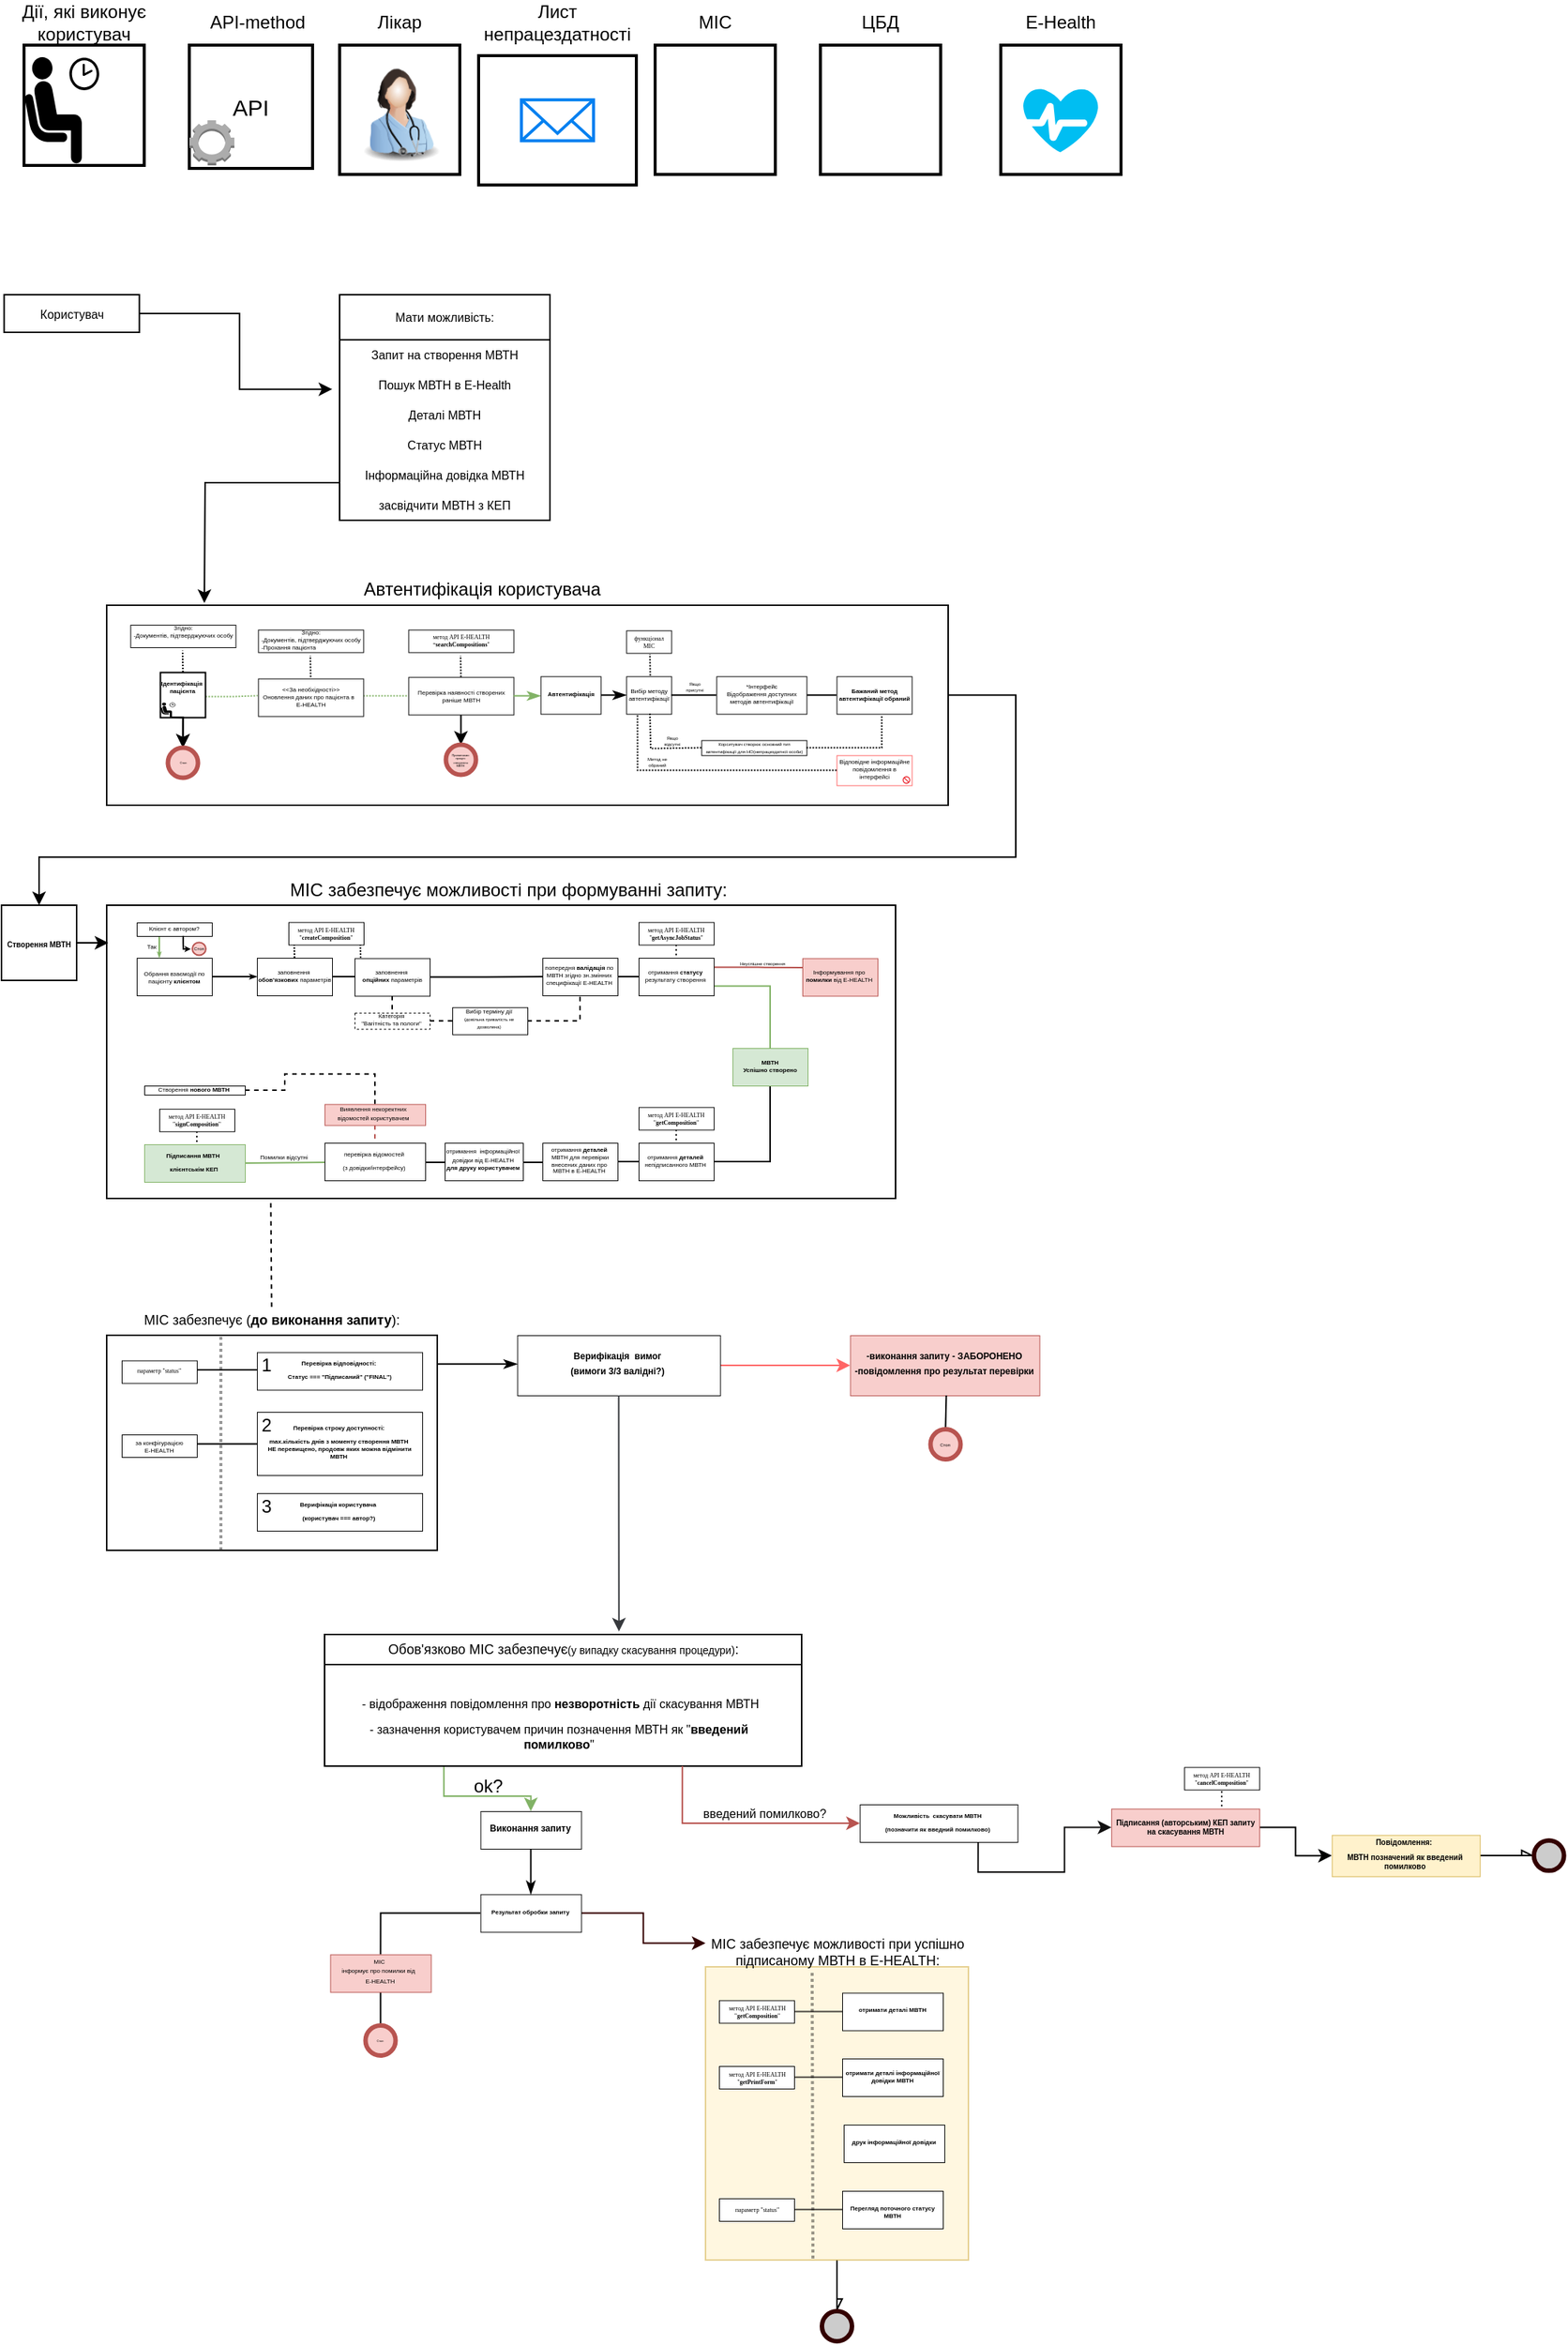 <mxfile version="23.1.5" type="github">
  <diagram name="Страница — 1" id="Yzd6xxbswRAlrRU4eSdG">
    <mxGraphModel dx="683" dy="1540" grid="1" gridSize="10" guides="1" tooltips="1" connect="1" arrows="1" fold="1" page="1" pageScale="1" pageWidth="827" pageHeight="1169" math="0" shadow="0">
      <root>
        <mxCell id="0" />
        <mxCell id="1" parent="0" />
        <mxCell id="B_3r5BiEb7k1XSMj32hH-10" value="API-method" style="text;html=1;align=center;verticalAlign=middle;resizable=0;points=[];autosize=1;strokeColor=none;fillColor=none;" vertex="1" parent="1">
          <mxGeometry x="150" y="-1160" width="90" height="30" as="geometry" />
        </mxCell>
        <mxCell id="B_3r5BiEb7k1XSMj32hH-13" value="" style="whiteSpace=wrap;html=1;aspect=fixed;strokeWidth=2;" vertex="1" parent="1">
          <mxGeometry x="40" y="-1130" width="80" height="80" as="geometry" />
        </mxCell>
        <mxCell id="B_3r5BiEb7k1XSMj32hH-15" value="" style="shape=mxgraph.signs.people.waiting_room_1;html=1;pointerEvents=1;fillColor=#000000;strokeColor=none;verticalLabelPosition=bottom;verticalAlign=top;align=center;" vertex="1" parent="1">
          <mxGeometry x="40" y="-1122" width="50" height="72" as="geometry" />
        </mxCell>
        <mxCell id="B_3r5BiEb7k1XSMj32hH-20" value="Дії, які виконує користувач" style="text;html=1;align=center;verticalAlign=middle;whiteSpace=wrap;rounded=0;" vertex="1" parent="1">
          <mxGeometry x="30" y="-1160" width="100" height="30" as="geometry" />
        </mxCell>
        <mxCell id="B_3r5BiEb7k1XSMj32hH-21" value="API" style="whiteSpace=wrap;html=1;aspect=fixed;strokeWidth=2;fontSize=15;" vertex="1" parent="1">
          <mxGeometry x="150" y="-1130" width="82" height="82" as="geometry" />
        </mxCell>
        <mxCell id="B_3r5BiEb7k1XSMj32hH-22" value="" style="outlineConnect=0;dashed=0;verticalLabelPosition=bottom;verticalAlign=top;align=center;html=1;shape=mxgraph.aws3.human_intelligence_tasks_hit;fillColor=#ACACAC;gradientColor=none;" vertex="1" parent="1">
          <mxGeometry x="150" y="-1080" width="30" height="30" as="geometry" />
        </mxCell>
        <mxCell id="B_3r5BiEb7k1XSMj32hH-23" value="" style="rounded=0;whiteSpace=wrap;html=1;strokeWidth=2;" vertex="1" parent="1">
          <mxGeometry x="250" y="-1130" width="80" height="86" as="geometry" />
        </mxCell>
        <mxCell id="B_3r5BiEb7k1XSMj32hH-24" value="Лікар" style="text;html=1;align=center;verticalAlign=middle;whiteSpace=wrap;rounded=0;" vertex="1" parent="1">
          <mxGeometry x="260" y="-1160" width="60" height="30" as="geometry" />
        </mxCell>
        <mxCell id="B_3r5BiEb7k1XSMj32hH-26" value="" style="image;html=1;image=img/lib/clip_art/people/Nurse_Woman_128x128.png" vertex="1" parent="1">
          <mxGeometry x="255" y="-1123" width="70" height="72" as="geometry" />
        </mxCell>
        <mxCell id="B_3r5BiEb7k1XSMj32hH-28" value="" style="rounded=0;whiteSpace=wrap;html=1;strokeWidth=2;" vertex="1" parent="1">
          <mxGeometry x="342.5" y="-1123" width="105" height="86" as="geometry" />
        </mxCell>
        <mxCell id="B_3r5BiEb7k1XSMj32hH-29" value="Лист непрацездатності" style="text;html=1;align=center;verticalAlign=middle;whiteSpace=wrap;rounded=0;" vertex="1" parent="1">
          <mxGeometry x="350" y="-1160" width="90" height="30" as="geometry" />
        </mxCell>
        <mxCell id="B_3r5BiEb7k1XSMj32hH-31" value="" style="rounded=0;whiteSpace=wrap;html=1;strokeWidth=2;" vertex="1" parent="1">
          <mxGeometry x="460" y="-1130" width="80" height="86" as="geometry" />
        </mxCell>
        <mxCell id="B_3r5BiEb7k1XSMj32hH-32" value="МІС" style="text;html=1;align=center;verticalAlign=middle;whiteSpace=wrap;rounded=0;" vertex="1" parent="1">
          <mxGeometry x="470" y="-1160" width="60" height="30" as="geometry" />
        </mxCell>
        <mxCell id="B_3r5BiEb7k1XSMj32hH-34" value="" style="rounded=0;whiteSpace=wrap;html=1;strokeWidth=2;" vertex="1" parent="1">
          <mxGeometry x="570" y="-1130" width="80" height="86" as="geometry" />
        </mxCell>
        <mxCell id="B_3r5BiEb7k1XSMj32hH-35" value="ЦБД" style="text;html=1;align=center;verticalAlign=middle;whiteSpace=wrap;rounded=0;" vertex="1" parent="1">
          <mxGeometry x="580" y="-1160" width="60" height="30" as="geometry" />
        </mxCell>
        <mxCell id="B_3r5BiEb7k1XSMj32hH-37" value="" style="rounded=0;whiteSpace=wrap;html=1;strokeWidth=2;" vertex="1" parent="1">
          <mxGeometry x="690" y="-1130" width="80" height="86" as="geometry" />
        </mxCell>
        <mxCell id="B_3r5BiEb7k1XSMj32hH-38" value="E-Health" style="text;html=1;align=center;verticalAlign=middle;whiteSpace=wrap;rounded=0;" vertex="1" parent="1">
          <mxGeometry x="700" y="-1160" width="60" height="30" as="geometry" />
        </mxCell>
        <mxCell id="B_3r5BiEb7k1XSMj32hH-40" value="" style="verticalLabelPosition=bottom;html=1;verticalAlign=top;align=center;strokeColor=none;fillColor=#00BEF2;shape=mxgraph.azure.health_monitoring;" vertex="1" parent="1">
          <mxGeometry x="705" y="-1101.25" width="50" height="42.5" as="geometry" />
        </mxCell>
        <mxCell id="B_3r5BiEb7k1XSMj32hH-41" value="" style="shape=image;html=1;verticalAlign=top;verticalLabelPosition=bottom;labelBackgroundColor=#ffffff;imageAspect=0;aspect=fixed;image=https://cdn2.iconfinder.com/data/icons/whcompare-isometric-web-hosting-servers/50/database-128.png" vertex="1" parent="1">
          <mxGeometry x="575" y="-1120" width="70" height="70" as="geometry" />
        </mxCell>
        <mxCell id="B_3r5BiEb7k1XSMj32hH-42" value="" style="shape=image;html=1;verticalAlign=top;verticalLabelPosition=bottom;labelBackgroundColor=#ffffff;imageAspect=0;aspect=fixed;image=https://cdn1.iconfinder.com/data/icons/medic/128/Medical_Icon-12-128.png" vertex="1" parent="1">
          <mxGeometry x="468" y="-1118" width="64" height="64" as="geometry" />
        </mxCell>
        <mxCell id="B_3r5BiEb7k1XSMj32hH-43" value="" style="html=1;verticalLabelPosition=bottom;align=center;labelBackgroundColor=#ffffff;verticalAlign=top;strokeWidth=2;strokeColor=#0080F0;shadow=0;dashed=0;shape=mxgraph.ios7.icons.mail;" vertex="1" parent="1">
          <mxGeometry x="371" y="-1093.62" width="48" height="27.25" as="geometry" />
        </mxCell>
        <mxCell id="B_3r5BiEb7k1XSMj32hH-157" value="&lt;font style=&quot;font-size: 5px;&quot;&gt;Створення МВТН&lt;/font&gt;" style="whiteSpace=wrap;html=1;aspect=fixed;strokeWidth=1;fontSize=5;fontStyle=1" vertex="1" parent="1">
          <mxGeometry x="25" y="-558" width="50" height="50" as="geometry" />
        </mxCell>
        <mxCell id="B_3r5BiEb7k1XSMj32hH-160" value="" style="rounded=0;whiteSpace=wrap;html=1;strokeColor=#000000;" vertex="1" parent="1">
          <mxGeometry x="95" y="-558" width="525" height="195" as="geometry" />
        </mxCell>
        <mxCell id="B_3r5BiEb7k1XSMj32hH-162" value="МІС забезпечує можливості при формуванні запиту:" style="text;html=1;align=center;verticalAlign=middle;whiteSpace=wrap;rounded=0;" vertex="1" parent="1">
          <mxGeometry x="105" y="-579" width="515" height="21" as="geometry" />
        </mxCell>
        <mxCell id="B_3r5BiEb7k1XSMj32hH-179" style="edgeStyle=orthogonalEdgeStyle;rounded=0;orthogonalLoop=1;jettySize=auto;html=1;exitX=1;exitY=0.5;exitDx=0;exitDy=0;entryX=0;entryY=0.5;entryDx=0;entryDy=0;endArrow=classicThin;endFill=1;endSize=2;" edge="1" parent="1" source="B_3r5BiEb7k1XSMj32hH-163" target="B_3r5BiEb7k1XSMj32hH-175">
          <mxGeometry relative="1" as="geometry" />
        </mxCell>
        <mxCell id="B_3r5BiEb7k1XSMj32hH-163" value="Обрання взаємодії по пацієнту &lt;b&gt;клієнтом&lt;/b&gt;" style="rounded=0;whiteSpace=wrap;html=1;strokeWidth=0.5;fontSize=4;" vertex="1" parent="1">
          <mxGeometry x="115" y="-523" width="50" height="25" as="geometry" />
        </mxCell>
        <mxCell id="B_3r5BiEb7k1XSMj32hH-168" style="edgeStyle=orthogonalEdgeStyle;rounded=0;orthogonalLoop=1;jettySize=auto;html=1;fillColor=#d5e8d4;strokeColor=#82b366;endArrow=classicThin;endFill=1;endSize=1;" edge="1" parent="1">
          <mxGeometry relative="1" as="geometry">
            <mxPoint x="130" y="-533" as="sourcePoint" />
            <mxPoint x="130" y="-523" as="targetPoint" />
            <Array as="points">
              <mxPoint x="130" y="-537" />
            </Array>
          </mxGeometry>
        </mxCell>
        <mxCell id="B_3r5BiEb7k1XSMj32hH-164" value="Клієнт є автором?" style="rounded=0;whiteSpace=wrap;html=1;fontSize=4;strokeWidth=0.5;align=center;" vertex="1" parent="1">
          <mxGeometry x="115" y="-546.5" width="50" height="9" as="geometry" />
        </mxCell>
        <mxCell id="B_3r5BiEb7k1XSMj32hH-165" value="" style="shape=image;html=1;verticalAlign=top;verticalLabelPosition=bottom;labelBackgroundColor=#ffffff;imageAspect=0;aspect=fixed;image=https://cdn0.iconfinder.com/data/icons/google-material-design-3-0/48/ic_info_outline_48px-128.png" vertex="1" parent="1">
          <mxGeometry x="161" y="-541.5" width="4" height="4" as="geometry" />
        </mxCell>
        <mxCell id="B_3r5BiEb7k1XSMj32hH-169" value="Стоп" style="ellipse;whiteSpace=wrap;html=1;fontSize=3;strokeWidth=1;fillColor=#f8cecc;strokeColor=#b85450;" vertex="1" parent="1">
          <mxGeometry x="152" y="-533.25" width="9" height="8.5" as="geometry" />
        </mxCell>
        <mxCell id="B_3r5BiEb7k1XSMj32hH-172" style="edgeStyle=orthogonalEdgeStyle;rounded=0;orthogonalLoop=1;jettySize=auto;html=1;exitX=0.618;exitY=0.981;exitDx=0;exitDy=0;entryX=-0.117;entryY=0.516;entryDx=0;entryDy=0;entryPerimeter=0;endSize=1;exitPerimeter=0;" edge="1" parent="1" source="B_3r5BiEb7k1XSMj32hH-164" target="B_3r5BiEb7k1XSMj32hH-169">
          <mxGeometry relative="1" as="geometry">
            <Array as="points">
              <mxPoint x="146" y="-533" />
              <mxPoint x="146" y="-528" />
            </Array>
          </mxGeometry>
        </mxCell>
        <mxCell id="B_3r5BiEb7k1XSMj32hH-174" value="&lt;font style=&quot;font-size: 4px;&quot;&gt;Так&lt;/font&gt;" style="text;html=1;align=center;verticalAlign=middle;whiteSpace=wrap;rounded=0;" vertex="1" parent="1">
          <mxGeometry x="120" y="-536.25" width="10" height="6.5" as="geometry" />
        </mxCell>
        <mxCell id="B_3r5BiEb7k1XSMj32hH-185" style="edgeStyle=orthogonalEdgeStyle;rounded=0;orthogonalLoop=1;jettySize=auto;html=1;exitX=1;exitY=0.5;exitDx=0;exitDy=0;entryX=0;entryY=0.5;entryDx=0;entryDy=0;endArrow=none;endFill=0;" edge="1" parent="1" source="B_3r5BiEb7k1XSMj32hH-175" target="B_3r5BiEb7k1XSMj32hH-180">
          <mxGeometry relative="1" as="geometry" />
        </mxCell>
        <mxCell id="B_3r5BiEb7k1XSMj32hH-175" value="&amp;nbsp;заповнення&amp;nbsp; &amp;nbsp;&lt;b&gt;обов&#39;язкових&amp;nbsp;&lt;/b&gt;параметрів" style="rounded=0;whiteSpace=wrap;html=1;strokeWidth=0.5;fontSize=4;spacingTop=-2;spacingRight=1;" vertex="1" parent="1">
          <mxGeometry x="195" y="-523" width="50" height="25" as="geometry" />
        </mxCell>
        <mxCell id="B_3r5BiEb7k1XSMj32hH-176" value="&lt;span style=&quot;font-family: Cambria, serif; background-color: transparent; font-variant-numeric: normal; font-variant-east-asian: normal; font-variant-alternates: normal; font-variant-position: normal; vertical-align: baseline; font-size: 4px;&quot;&gt;метод API E-HEALTH &quot;&lt;b&gt;createComposition&lt;/b&gt;&quot;&lt;/span&gt;&lt;span style=&quot;font-size: 4px;&quot; id=&quot;docs-internal-guid-ad634652-7fff-c062-2280-e0095464c3ed&quot;&gt;&lt;/span&gt;" style="rounded=0;whiteSpace=wrap;html=1;fontSize=4;strokeWidth=0.5;" vertex="1" parent="1">
          <mxGeometry x="216" y="-546.75" width="50" height="15" as="geometry" />
        </mxCell>
        <mxCell id="B_3r5BiEb7k1XSMj32hH-177" value="" style="shape=image;html=1;verticalAlign=top;verticalLabelPosition=bottom;labelBackgroundColor=#ffffff;imageAspect=0;aspect=fixed;image=https://cdn0.iconfinder.com/data/icons/google-material-design-3-0/48/ic_info_outline_48px-128.png" vertex="1" parent="1">
          <mxGeometry x="261" y="-536.75" width="4" height="4" as="geometry" />
        </mxCell>
        <mxCell id="B_3r5BiEb7k1XSMj32hH-178" style="edgeStyle=orthogonalEdgeStyle;rounded=0;orthogonalLoop=1;jettySize=auto;html=1;entryX=0.497;entryY=1.218;entryDx=0;entryDy=0;entryPerimeter=0;strokeWidth=1;endArrow=none;endFill=0;dashed=1;dashPattern=1 1;" edge="1" parent="1">
          <mxGeometry relative="1" as="geometry">
            <mxPoint x="220" y="-523" as="sourcePoint" />
            <mxPoint x="219.79" y="-531.48" as="targetPoint" />
          </mxGeometry>
        </mxCell>
        <mxCell id="B_3r5BiEb7k1XSMj32hH-188" style="edgeStyle=orthogonalEdgeStyle;rounded=0;orthogonalLoop=1;jettySize=auto;html=1;exitX=1;exitY=0.5;exitDx=0;exitDy=0;entryX=0;entryY=0.5;entryDx=0;entryDy=0;endArrow=none;endFill=0;" edge="1" parent="1" source="B_3r5BiEb7k1XSMj32hH-180" target="B_3r5BiEb7k1XSMj32hH-186">
          <mxGeometry relative="1" as="geometry" />
        </mxCell>
        <mxCell id="B_3r5BiEb7k1XSMj32hH-191" style="edgeStyle=orthogonalEdgeStyle;rounded=0;orthogonalLoop=1;jettySize=auto;html=1;exitX=0.5;exitY=1;exitDx=0;exitDy=0;entryX=0.5;entryY=0;entryDx=0;entryDy=0;dashed=1;endArrow=none;endFill=0;" edge="1" parent="1" source="B_3r5BiEb7k1XSMj32hH-180" target="B_3r5BiEb7k1XSMj32hH-190">
          <mxGeometry relative="1" as="geometry" />
        </mxCell>
        <mxCell id="B_3r5BiEb7k1XSMj32hH-180" value="&amp;nbsp;заповнення&amp;nbsp; &amp;nbsp;&lt;b&gt;опційних&amp;nbsp;&lt;/b&gt;параметрів" style="rounded=0;whiteSpace=wrap;html=1;strokeWidth=0.5;fontSize=4;spacingTop=-2;spacingRight=1;" vertex="1" parent="1">
          <mxGeometry x="260" y="-522.75" width="50" height="25" as="geometry" />
        </mxCell>
        <mxCell id="B_3r5BiEb7k1XSMj32hH-184" style="edgeStyle=orthogonalEdgeStyle;rounded=0;orthogonalLoop=1;jettySize=auto;html=1;entryX=0.497;entryY=1.218;entryDx=0;entryDy=0;entryPerimeter=0;strokeWidth=1;endArrow=none;endFill=0;dashed=1;dashPattern=1 1;" edge="1" parent="1">
          <mxGeometry relative="1" as="geometry">
            <mxPoint x="264" y="-523" as="sourcePoint" />
            <mxPoint x="263.79" y="-531.48" as="targetPoint" />
          </mxGeometry>
        </mxCell>
        <mxCell id="B_3r5BiEb7k1XSMj32hH-203" style="edgeStyle=orthogonalEdgeStyle;rounded=0;orthogonalLoop=1;jettySize=auto;html=1;exitX=1;exitY=0.5;exitDx=0;exitDy=0;entryX=0;entryY=0.5;entryDx=0;entryDy=0;endArrow=none;endFill=0;" edge="1" parent="1" source="B_3r5BiEb7k1XSMj32hH-186" target="B_3r5BiEb7k1XSMj32hH-197">
          <mxGeometry relative="1" as="geometry" />
        </mxCell>
        <mxCell id="B_3r5BiEb7k1XSMj32hH-186" value="попередня &lt;b&gt;валідація&lt;/b&gt; по МВТН згідно зн.змінних специфікації E-HEALTH" style="rounded=0;whiteSpace=wrap;html=1;strokeWidth=0.5;fontSize=4;spacingTop=-2;spacingRight=1;" vertex="1" parent="1">
          <mxGeometry x="385" y="-523" width="50" height="25" as="geometry" />
        </mxCell>
        <mxCell id="B_3r5BiEb7k1XSMj32hH-193" style="edgeStyle=orthogonalEdgeStyle;rounded=0;orthogonalLoop=1;jettySize=auto;html=1;exitX=1;exitY=0.5;exitDx=0;exitDy=0;entryX=0.5;entryY=1;entryDx=0;entryDy=0;dashed=1;endArrow=none;endFill=0;" edge="1" parent="1" source="B_3r5BiEb7k1XSMj32hH-189" target="B_3r5BiEb7k1XSMj32hH-186">
          <mxGeometry relative="1" as="geometry" />
        </mxCell>
        <mxCell id="B_3r5BiEb7k1XSMj32hH-189" value="Вибір терміну дії&lt;br&gt;&lt;font style=&quot;font-size: 3px;&quot;&gt;(довільна тривалість не дозволена)&lt;/font&gt;" style="rounded=0;whiteSpace=wrap;html=1;strokeWidth=0.5;fontSize=4;spacingTop=-2;spacingRight=1;" vertex="1" parent="1">
          <mxGeometry x="325" y="-490.13" width="50" height="18" as="geometry" />
        </mxCell>
        <mxCell id="B_3r5BiEb7k1XSMj32hH-192" style="edgeStyle=orthogonalEdgeStyle;rounded=0;orthogonalLoop=1;jettySize=auto;html=1;exitX=1;exitY=0.5;exitDx=0;exitDy=0;entryX=0;entryY=0.5;entryDx=0;entryDy=0;endArrow=none;endFill=0;dashed=1;" edge="1" parent="1" source="B_3r5BiEb7k1XSMj32hH-190" target="B_3r5BiEb7k1XSMj32hH-189">
          <mxGeometry relative="1" as="geometry" />
        </mxCell>
        <mxCell id="B_3r5BiEb7k1XSMj32hH-190" value="Категорія &lt;br&gt;&quot;Вагітність та пологи&quot;" style="rounded=0;whiteSpace=wrap;html=1;strokeWidth=0.5;fontSize=4;spacingTop=-2;spacingRight=1;dashed=1;" vertex="1" parent="1">
          <mxGeometry x="260" y="-486.5" width="50" height="10.75" as="geometry" />
        </mxCell>
        <mxCell id="B_3r5BiEb7k1XSMj32hH-210" style="edgeStyle=orthogonalEdgeStyle;rounded=0;orthogonalLoop=1;jettySize=auto;html=1;exitX=0.5;exitY=1;exitDx=0;exitDy=0;entryX=1;entryY=0.5;entryDx=0;entryDy=0;endArrow=none;endFill=0;" edge="1" parent="1" source="B_3r5BiEb7k1XSMj32hH-196" target="B_3r5BiEb7k1XSMj32hH-209">
          <mxGeometry relative="1" as="geometry" />
        </mxCell>
        <mxCell id="B_3r5BiEb7k1XSMj32hH-196" value="&lt;b&gt;МВТН &lt;br&gt;Успішно створено&lt;/b&gt;" style="rounded=0;whiteSpace=wrap;html=1;strokeWidth=0.5;fontSize=4;spacingTop=-2;spacingRight=1;fillColor=#d5e8d4;strokeColor=#82b366;gradientColor=none;" vertex="1" parent="1">
          <mxGeometry x="511.5" y="-463" width="50" height="25" as="geometry" />
        </mxCell>
        <mxCell id="B_3r5BiEb7k1XSMj32hH-206" style="edgeStyle=orthogonalEdgeStyle;rounded=0;orthogonalLoop=1;jettySize=auto;html=1;exitX=1;exitY=0.25;exitDx=0;exitDy=0;entryX=0;entryY=0.25;entryDx=0;entryDy=0;endArrow=none;endFill=0;fillColor=#f8cecc;strokeColor=#b85450;" edge="1" parent="1" source="B_3r5BiEb7k1XSMj32hH-197" target="B_3r5BiEb7k1XSMj32hH-205">
          <mxGeometry relative="1" as="geometry" />
        </mxCell>
        <mxCell id="B_3r5BiEb7k1XSMj32hH-207" style="edgeStyle=orthogonalEdgeStyle;rounded=0;orthogonalLoop=1;jettySize=auto;html=1;exitX=1;exitY=0.75;exitDx=0;exitDy=0;entryX=0.5;entryY=0;entryDx=0;entryDy=0;fillColor=#d5e8d4;strokeColor=#82b366;endArrow=none;endFill=0;" edge="1" parent="1" source="B_3r5BiEb7k1XSMj32hH-197" target="B_3r5BiEb7k1XSMj32hH-196">
          <mxGeometry relative="1" as="geometry" />
        </mxCell>
        <mxCell id="B_3r5BiEb7k1XSMj32hH-197" value="отримання &lt;b&gt;статусу&lt;/b&gt; результату створення" style="rounded=0;whiteSpace=wrap;html=1;strokeWidth=0.5;fontSize=4;spacingTop=-2;spacingRight=1;" vertex="1" parent="1">
          <mxGeometry x="449" y="-523" width="50" height="25" as="geometry" />
        </mxCell>
        <mxCell id="B_3r5BiEb7k1XSMj32hH-202" style="edgeStyle=orthogonalEdgeStyle;rounded=0;orthogonalLoop=1;jettySize=auto;html=1;exitX=0.5;exitY=1;exitDx=0;exitDy=0;entryX=0.5;entryY=0;entryDx=0;entryDy=0;endArrow=none;endFill=0;dashed=1;dashPattern=1 2;" edge="1" parent="1" source="B_3r5BiEb7k1XSMj32hH-198" target="B_3r5BiEb7k1XSMj32hH-197">
          <mxGeometry relative="1" as="geometry" />
        </mxCell>
        <mxCell id="B_3r5BiEb7k1XSMj32hH-198" value="&lt;span style=&quot;font-family: Cambria, serif; background-color: transparent; font-variant-numeric: normal; font-variant-east-asian: normal; font-variant-alternates: normal; font-variant-position: normal; vertical-align: baseline; font-size: 4px;&quot;&gt;метод API E-HEALTH &quot;&lt;b&gt;getAsyncJobStatus&lt;/b&gt;&quot;&lt;/span&gt;&lt;span style=&quot;font-size: 4px;&quot; id=&quot;docs-internal-guid-ad634652-7fff-c062-2280-e0095464c3ed&quot;&gt;&lt;/span&gt;" style="rounded=0;whiteSpace=wrap;html=1;fontSize=4;strokeWidth=0.5;" vertex="1" parent="1">
          <mxGeometry x="449" y="-546.75" width="50" height="15" as="geometry" />
        </mxCell>
        <mxCell id="B_3r5BiEb7k1XSMj32hH-199" value="" style="shape=image;html=1;verticalAlign=top;verticalLabelPosition=bottom;labelBackgroundColor=#ffffff;imageAspect=0;aspect=fixed;image=https://cdn0.iconfinder.com/data/icons/google-material-design-3-0/48/ic_info_outline_48px-128.png" vertex="1" parent="1">
          <mxGeometry x="493.5" y="-536.75" width="4" height="4" as="geometry" />
        </mxCell>
        <mxCell id="B_3r5BiEb7k1XSMj32hH-205" value="Інформування про &lt;b&gt;помилки&lt;/b&gt; від E-HEALTH" style="rounded=0;whiteSpace=wrap;html=1;strokeWidth=0.5;fontSize=4;spacingTop=-2;spacingRight=1;strokeColor=#b85450;fillColor=#f8cecc;" vertex="1" parent="1">
          <mxGeometry x="558" y="-522.75" width="50" height="25" as="geometry" />
        </mxCell>
        <mxCell id="B_3r5BiEb7k1XSMj32hH-208" value="&lt;font style=&quot;font-size: 3px;&quot;&gt;Неуспішне створення&lt;/font&gt;" style="text;html=1;align=center;verticalAlign=middle;whiteSpace=wrap;rounded=0;fontSize=3;" vertex="1" parent="1">
          <mxGeometry x="507.5" y="-523.75" width="46.5" height="10" as="geometry" />
        </mxCell>
        <mxCell id="B_3r5BiEb7k1XSMj32hH-217" style="edgeStyle=orthogonalEdgeStyle;rounded=0;orthogonalLoop=1;jettySize=auto;html=1;exitX=0;exitY=0.5;exitDx=0;exitDy=0;entryX=1;entryY=0.5;entryDx=0;entryDy=0;endArrow=none;endFill=0;" edge="1" parent="1" source="B_3r5BiEb7k1XSMj32hH-209" target="B_3r5BiEb7k1XSMj32hH-215">
          <mxGeometry relative="1" as="geometry" />
        </mxCell>
        <mxCell id="B_3r5BiEb7k1XSMj32hH-209" value="отримання &lt;b&gt;деталей&lt;/b&gt; непідписанного МВТН&lt;span id=&quot;docs-internal-guid-28e175d6-7fff-a266-7383-a716b8694f1d&quot;&gt;&lt;/span&gt;&lt;span id=&quot;docs-internal-guid-28e175d6-7fff-a266-7383-a716b8694f1d&quot;&gt;&lt;/span&gt;&lt;span id=&quot;docs-internal-guid-28e175d6-7fff-a266-7383-a716b8694f1d&quot;&gt;&lt;/span&gt;" style="rounded=0;whiteSpace=wrap;html=1;strokeWidth=0.5;fontSize=4;spacingTop=-2;spacingRight=1;" vertex="1" parent="1">
          <mxGeometry x="449" y="-400" width="50" height="25" as="geometry" />
        </mxCell>
        <mxCell id="B_3r5BiEb7k1XSMj32hH-212" style="edgeStyle=orthogonalEdgeStyle;rounded=0;orthogonalLoop=1;jettySize=auto;html=1;exitX=0.5;exitY=1;exitDx=0;exitDy=0;entryX=0.5;entryY=0;entryDx=0;entryDy=0;endArrow=none;endFill=0;dashed=1;dashPattern=1 2;" edge="1" source="B_3r5BiEb7k1XSMj32hH-213" parent="1">
          <mxGeometry relative="1" as="geometry">
            <mxPoint x="474" y="-400" as="targetPoint" />
          </mxGeometry>
        </mxCell>
        <mxCell id="B_3r5BiEb7k1XSMj32hH-213" value="&lt;span style=&quot;font-family: Cambria, serif; background-color: transparent; font-variant-numeric: normal; font-variant-east-asian: normal; font-variant-alternates: normal; font-variant-position: normal; vertical-align: baseline; font-size: 4px;&quot;&gt;метод API E-HEALTH &quot;&lt;b&gt;getComposition&lt;/b&gt;&quot;&lt;/span&gt;&lt;span style=&quot;font-size: 4px;&quot; id=&quot;docs-internal-guid-ad634652-7fff-c062-2280-e0095464c3ed&quot;&gt;&lt;/span&gt;" style="rounded=0;whiteSpace=wrap;html=1;fontSize=4;strokeWidth=0.5;" vertex="1" parent="1">
          <mxGeometry x="449" y="-423.75" width="50" height="15" as="geometry" />
        </mxCell>
        <mxCell id="B_3r5BiEb7k1XSMj32hH-214" value="" style="shape=image;html=1;verticalAlign=top;verticalLabelPosition=bottom;labelBackgroundColor=#ffffff;imageAspect=0;aspect=fixed;image=https://cdn0.iconfinder.com/data/icons/google-material-design-3-0/48/ic_info_outline_48px-128.png" vertex="1" parent="1">
          <mxGeometry x="493.5" y="-413.75" width="4" height="4" as="geometry" />
        </mxCell>
        <mxCell id="B_3r5BiEb7k1XSMj32hH-215" value="&lt;p style=&quot;line-height: 120%;&quot;&gt;отримання&amp;nbsp;&lt;b&gt;деталей&lt;br&gt;&lt;/b&gt;&amp;nbsp;МВТН для перевірки внесених даних про МВТН в E-HEALTH&lt;span id=&quot;docs-internal-guid-28e175d6-7fff-a266-7383-a716b8694f1d&quot;&gt;&lt;/span&gt;&lt;/p&gt;" style="rounded=0;whiteSpace=wrap;html=1;strokeWidth=0.5;fontSize=4;spacingTop=-2;spacingRight=1;" vertex="1" parent="1">
          <mxGeometry x="385" y="-400" width="50" height="25" as="geometry" />
        </mxCell>
        <mxCell id="B_3r5BiEb7k1XSMj32hH-218" style="edgeStyle=orthogonalEdgeStyle;rounded=0;orthogonalLoop=1;jettySize=auto;html=1;exitX=0;exitY=0.5;exitDx=0;exitDy=0;entryX=1;entryY=0.5;entryDx=0;entryDy=0;endArrow=none;endFill=0;" edge="1" target="B_3r5BiEb7k1XSMj32hH-219" parent="1">
          <mxGeometry relative="1" as="geometry">
            <mxPoint x="385" y="-387" as="sourcePoint" />
          </mxGeometry>
        </mxCell>
        <mxCell id="B_3r5BiEb7k1XSMj32hH-219" value="&lt;p style=&quot;line-height: 130%;&quot;&gt;&lt;br style=&quot;border-color: var(--border-color);&quot;&gt;&lt;span style=&quot;border-color: var(--border-color);&quot; id=&quot;docs-internal-guid-f334110e-7fff-0cb6-ec30-127490c3843a&quot;&gt;&lt;/span&gt;&lt;span id=&quot;docs-internal-guid-f334110e-7fff-0cb6-ec30-127490c3843a&quot;&gt;отримання&amp;nbsp; інформаційної довідки від E-HEALTH&lt;br&gt;&lt;b&gt;для друку користувачем&lt;/b&gt;&lt;br&gt;&lt;/span&gt;&lt;/p&gt;" style="rounded=0;whiteSpace=wrap;html=1;strokeWidth=0.5;fontSize=4;spacingTop=-2;spacingRight=1;verticalAlign=bottom;" vertex="1" parent="1">
          <mxGeometry x="320" y="-400" width="52" height="25" as="geometry" />
        </mxCell>
        <mxCell id="B_3r5BiEb7k1XSMj32hH-222" style="edgeStyle=orthogonalEdgeStyle;rounded=0;orthogonalLoop=1;jettySize=auto;html=1;exitX=0;exitY=0.5;exitDx=0;exitDy=0;entryX=1;entryY=0.5;entryDx=0;entryDy=0;endArrow=none;endFill=0;" edge="1" target="B_3r5BiEb7k1XSMj32hH-223" parent="1">
          <mxGeometry relative="1" as="geometry">
            <mxPoint x="320" y="-387" as="sourcePoint" />
          </mxGeometry>
        </mxCell>
        <mxCell id="B_3r5BiEb7k1XSMj32hH-223" value="&lt;p style=&quot;line-height: 130%;&quot;&gt;&lt;span id=&quot;docs-internal-guid-f334110e-7fff-0cb6-ec30-127490c3843a&quot;&gt;перевірка відомостей&lt;/span&gt;&lt;/p&gt;&lt;p style=&quot;line-height: 130%;&quot;&gt;&lt;span style=&quot;background-color: initial;&quot;&gt;(з довідки/інтерфейсу)&lt;/span&gt;&lt;/p&gt;" style="rounded=0;whiteSpace=wrap;html=1;strokeWidth=0.5;fontSize=4;spacingTop=-2;spacingRight=1;verticalAlign=bottom;" vertex="1" parent="1">
          <mxGeometry x="240" y="-400" width="67" height="25" as="geometry" />
        </mxCell>
        <mxCell id="B_3r5BiEb7k1XSMj32hH-224" style="edgeStyle=orthogonalEdgeStyle;rounded=0;orthogonalLoop=1;jettySize=auto;html=1;exitX=0;exitY=0.5;exitDx=0;exitDy=0;entryX=1;entryY=0.5;entryDx=0;entryDy=0;endArrow=none;endFill=0;fillColor=#d5e8d4;strokeColor=#82b366;" edge="1" target="B_3r5BiEb7k1XSMj32hH-225" parent="1">
          <mxGeometry relative="1" as="geometry">
            <mxPoint x="240" y="-387" as="sourcePoint" />
          </mxGeometry>
        </mxCell>
        <mxCell id="B_3r5BiEb7k1XSMj32hH-225" value="&lt;p style=&quot;line-height: 110%;&quot;&gt;&lt;b&gt;&lt;span id=&quot;docs-internal-guid-16b82bf8-7fff-a27b-f42e-724ba546f94e&quot;&gt;&lt;/span&gt;Підписання МВТН&amp;nbsp;&lt;/b&gt;&lt;/p&gt;&lt;p style=&quot;line-height: 110%;&quot;&gt;&lt;b&gt;клієнтськім КЕП&lt;/b&gt;&lt;/p&gt;" style="rounded=0;whiteSpace=wrap;html=1;strokeWidth=0.5;fontSize=4;spacingTop=-2;spacingRight=1;verticalAlign=bottom;fillColor=#d5e8d4;strokeColor=#82b366;" vertex="1" parent="1">
          <mxGeometry x="120" y="-399" width="67" height="25" as="geometry" />
        </mxCell>
        <mxCell id="B_3r5BiEb7k1XSMj32hH-227" value="&lt;font style=&quot;font-size: 4px;&quot;&gt;Помилки відсутні&lt;/font&gt;" style="text;html=1;align=center;verticalAlign=bottom;whiteSpace=wrap;rounded=0;" vertex="1" parent="1">
          <mxGeometry x="193" y="-394" width="40" height="10" as="geometry" />
        </mxCell>
        <mxCell id="B_3r5BiEb7k1XSMj32hH-228" style="edgeStyle=orthogonalEdgeStyle;rounded=0;orthogonalLoop=1;jettySize=auto;html=1;exitX=0.5;exitY=1;exitDx=0;exitDy=0;entryX=0.5;entryY=0;entryDx=0;entryDy=0;endArrow=none;endFill=0;dashed=1;dashPattern=1 2;" edge="1" source="B_3r5BiEb7k1XSMj32hH-229" parent="1">
          <mxGeometry relative="1" as="geometry">
            <mxPoint x="155" y="-398.87" as="targetPoint" />
          </mxGeometry>
        </mxCell>
        <mxCell id="B_3r5BiEb7k1XSMj32hH-229" value="&lt;span style=&quot;font-family: Cambria, serif; background-color: transparent; font-variant-numeric: normal; font-variant-east-asian: normal; font-variant-alternates: normal; font-variant-position: normal; vertical-align: baseline; font-size: 4px;&quot;&gt;метод API E-HEALTH &quot;&lt;b&gt;signComposition&lt;/b&gt;&quot;&lt;/span&gt;&lt;span style=&quot;font-size: 4px;&quot; id=&quot;docs-internal-guid-ad634652-7fff-c062-2280-e0095464c3ed&quot;&gt;&lt;/span&gt;" style="rounded=0;whiteSpace=wrap;html=1;fontSize=4;strokeWidth=0.5;" vertex="1" parent="1">
          <mxGeometry x="130" y="-422.62" width="50" height="15" as="geometry" />
        </mxCell>
        <mxCell id="B_3r5BiEb7k1XSMj32hH-230" value="" style="shape=image;html=1;verticalAlign=top;verticalLabelPosition=bottom;labelBackgroundColor=#ffffff;imageAspect=0;aspect=fixed;image=https://cdn0.iconfinder.com/data/icons/google-material-design-3-0/48/ic_info_outline_48px-128.png" vertex="1" parent="1">
          <mxGeometry x="174.5" y="-412.62" width="4" height="4" as="geometry" />
        </mxCell>
        <mxCell id="B_3r5BiEb7k1XSMj32hH-233" style="edgeStyle=orthogonalEdgeStyle;rounded=0;orthogonalLoop=1;jettySize=auto;html=1;exitX=0.5;exitY=1;exitDx=0;exitDy=0;entryX=0.5;entryY=0;entryDx=0;entryDy=0;dashed=1;endArrow=none;endFill=0;fillColor=#f8cecc;strokeColor=#b85450;" edge="1" parent="1" source="B_3r5BiEb7k1XSMj32hH-232" target="B_3r5BiEb7k1XSMj32hH-223">
          <mxGeometry relative="1" as="geometry" />
        </mxCell>
        <mxCell id="B_3r5BiEb7k1XSMj32hH-236" style="edgeStyle=orthogonalEdgeStyle;rounded=0;orthogonalLoop=1;jettySize=auto;html=1;exitX=0.5;exitY=0;exitDx=0;exitDy=0;entryX=1;entryY=0.5;entryDx=0;entryDy=0;endArrow=none;endFill=0;dashed=1;" edge="1" parent="1" source="B_3r5BiEb7k1XSMj32hH-232" target="B_3r5BiEb7k1XSMj32hH-234">
          <mxGeometry relative="1" as="geometry" />
        </mxCell>
        <mxCell id="B_3r5BiEb7k1XSMj32hH-232" value="&lt;p style=&quot;line-height: 130%;&quot;&gt;Виявлення некоректних&amp;nbsp; відомостей користувачем&amp;nbsp;&lt;/p&gt;" style="rounded=0;whiteSpace=wrap;html=1;strokeWidth=0.5;fontSize=4;spacingTop=-2;spacingRight=1;verticalAlign=middle;fillColor=#f8cecc;strokeColor=#b85450;" vertex="1" parent="1">
          <mxGeometry x="240" y="-425.75" width="67" height="14" as="geometry" />
        </mxCell>
        <mxCell id="B_3r5BiEb7k1XSMj32hH-234" value="&lt;p style=&quot;line-height: 130%;&quot;&gt;&lt;br&gt;&lt;/p&gt;&lt;p style=&quot;line-height: 130%;&quot;&gt;Створення &lt;b&gt;нового МВТН&lt;/b&gt;&lt;/p&gt;&lt;p style=&quot;line-height: 130%;&quot;&gt;&lt;br&gt;&lt;/p&gt;" style="rounded=0;whiteSpace=wrap;html=1;strokeWidth=0.5;fontSize=4;spacingTop=-2;spacingRight=1;verticalAlign=middle;" vertex="1" parent="1">
          <mxGeometry x="120" y="-438" width="67" height="6" as="geometry" />
        </mxCell>
        <mxCell id="B_3r5BiEb7k1XSMj32hH-235" style="edgeStyle=orthogonalEdgeStyle;rounded=0;orthogonalLoop=1;jettySize=auto;html=1;exitX=0.5;exitY=1;exitDx=0;exitDy=0;" edge="1" parent="1" source="B_3r5BiEb7k1XSMj32hH-234" target="B_3r5BiEb7k1XSMj32hH-234">
          <mxGeometry relative="1" as="geometry" />
        </mxCell>
        <mxCell id="B_3r5BiEb7k1XSMj32hH-414" style="edgeStyle=orthogonalEdgeStyle;rounded=0;orthogonalLoop=1;jettySize=auto;html=1;exitX=0.5;exitY=1;exitDx=0;exitDy=0;entryX=0.5;entryY=0;entryDx=0;entryDy=0;endArrow=async;endFill=0;" edge="1" parent="1" source="B_3r5BiEb7k1XSMj32hH-241" target="B_3r5BiEb7k1XSMj32hH-412">
          <mxGeometry relative="1" as="geometry" />
        </mxCell>
        <mxCell id="B_3r5BiEb7k1XSMj32hH-241" value="" style="rounded=0;whiteSpace=wrap;html=1;strokeColor=#d6b656;opacity=60;fillColor=#fff2cc;" vertex="1" parent="1">
          <mxGeometry x="493.5" y="148" width="175" height="195" as="geometry" />
        </mxCell>
        <mxCell id="B_3r5BiEb7k1XSMj32hH-242" value="МІС забезпечує можливості при успішно підписаному МВТН в E-HEALTH:" style="text;html=1;align=center;verticalAlign=middle;whiteSpace=wrap;rounded=0;fontSize=9;" vertex="1" parent="1">
          <mxGeometry x="493.5" y="127" width="175" height="21" as="geometry" />
        </mxCell>
        <mxCell id="B_3r5BiEb7k1XSMj32hH-301" style="edgeStyle=orthogonalEdgeStyle;rounded=0;orthogonalLoop=1;jettySize=auto;html=1;exitX=0;exitY=0.5;exitDx=0;exitDy=0;entryX=0.5;entryY=0;entryDx=0;entryDy=0;endArrow=none;endFill=0;" edge="1" parent="1" source="B_3r5BiEb7k1XSMj32hH-297" target="B_3r5BiEb7k1XSMj32hH-299">
          <mxGeometry relative="1" as="geometry" />
        </mxCell>
        <mxCell id="B_3r5BiEb7k1XSMj32hH-402" style="edgeStyle=orthogonalEdgeStyle;rounded=0;orthogonalLoop=1;jettySize=auto;html=1;exitX=1;exitY=0.5;exitDx=0;exitDy=0;entryX=0;entryY=0.25;entryDx=0;entryDy=0;fillColor=#d5e8d4;strokeColor=#330000;" edge="1" parent="1" source="B_3r5BiEb7k1XSMj32hH-297" target="B_3r5BiEb7k1XSMj32hH-242">
          <mxGeometry relative="1" as="geometry" />
        </mxCell>
        <mxCell id="B_3r5BiEb7k1XSMj32hH-297" value="&lt;p style=&quot;line-height: 130%;&quot;&gt;&lt;b style=&quot;border-color: var(--border-color);&quot;&gt;Результат обробки запиту&lt;/b&gt;&lt;br&gt;&lt;/p&gt;" style="rounded=0;whiteSpace=wrap;html=1;strokeWidth=0.5;fontSize=4;spacingTop=-2;spacingRight=1;verticalAlign=top;" vertex="1" parent="1">
          <mxGeometry x="343.75" y="99.75" width="67" height="25" as="geometry" />
        </mxCell>
        <mxCell id="B_3r5BiEb7k1XSMj32hH-304" style="edgeStyle=orthogonalEdgeStyle;rounded=0;orthogonalLoop=1;jettySize=auto;html=1;exitX=0.5;exitY=1;exitDx=0;exitDy=0;entryX=0.5;entryY=0;entryDx=0;entryDy=0;endArrow=none;endFill=0;" edge="1" parent="1" source="B_3r5BiEb7k1XSMj32hH-299" target="B_3r5BiEb7k1XSMj32hH-303">
          <mxGeometry relative="1" as="geometry" />
        </mxCell>
        <mxCell id="B_3r5BiEb7k1XSMj32hH-299" value="&lt;p style=&quot;line-height: 60%;&quot;&gt;&lt;span&gt;МІС&amp;nbsp;&lt;/span&gt;&lt;/p&gt;&lt;p style=&quot;line-height: 60%;&quot;&gt;&lt;span&gt;інформує про помилки від&amp;nbsp;&amp;nbsp;&lt;/span&gt;&lt;/p&gt;&lt;p style=&quot;line-height: 60%;&quot;&gt;&lt;span&gt;E-HEALTH&lt;/span&gt;&lt;/p&gt;" style="rounded=0;whiteSpace=wrap;html=1;strokeWidth=0.5;fontSize=4;spacingTop=-2;spacingRight=1;verticalAlign=bottom;fillColor=#f8cecc;strokeColor=#b85450;fontStyle=0" vertex="1" parent="1">
          <mxGeometry x="243.75" y="139.75" width="67" height="25" as="geometry" />
        </mxCell>
        <mxCell id="B_3r5BiEb7k1XSMj32hH-302" value="" style="ellipse;whiteSpace=wrap;html=1;fontSize=16;strokeWidth=3;fillColor=#f8cecc;strokeColor=#b85450;" vertex="1" parent="1">
          <mxGeometry x="267.25" y="187" width="20" height="20" as="geometry" />
        </mxCell>
        <mxCell id="B_3r5BiEb7k1XSMj32hH-303" value="&lt;font style=&quot;font-size: 2px;&quot;&gt;Стоп&lt;br&gt;&lt;/font&gt;" style="text;html=1;align=center;verticalAlign=middle;whiteSpace=wrap;rounded=0;fontSize=2;" vertex="1" parent="1">
          <mxGeometry x="272.25" y="186" width="10" height="22" as="geometry" />
        </mxCell>
        <mxCell id="B_3r5BiEb7k1XSMj32hH-306" value="&lt;p style=&quot;line-height: 110%; font-size: 4px;&quot;&gt;&lt;b style=&quot;font-size: 4px;&quot;&gt;отримати деталі МВТН&lt;/b&gt;&lt;/p&gt;" style="rounded=0;whiteSpace=wrap;html=1;strokeWidth=0.5;fontSize=4;spacingTop=-2;spacingRight=1;verticalAlign=middle;" vertex="1" parent="1">
          <mxGeometry x="584.5" y="165.25" width="67" height="25" as="geometry" />
        </mxCell>
        <mxCell id="B_3r5BiEb7k1XSMj32hH-321" style="edgeStyle=orthogonalEdgeStyle;rounded=0;orthogonalLoop=1;jettySize=auto;html=1;exitX=1;exitY=0.5;exitDx=0;exitDy=0;entryX=0;entryY=0.5;entryDx=0;entryDy=0;endArrow=none;endFill=0;opacity=70;" edge="1" parent="1" source="B_3r5BiEb7k1XSMj32hH-308" target="B_3r5BiEb7k1XSMj32hH-306">
          <mxGeometry relative="1" as="geometry" />
        </mxCell>
        <mxCell id="B_3r5BiEb7k1XSMj32hH-308" value="&lt;span style=&quot;font-family: Cambria, serif; background-color: transparent; font-variant-numeric: normal; font-variant-east-asian: normal; font-variant-alternates: normal; font-variant-position: normal; vertical-align: baseline; font-size: 4px;&quot;&gt;метод API E-HEALTH &quot;&lt;b&gt;getComposition&lt;/b&gt;&quot;&lt;/span&gt;&lt;span style=&quot;font-size: 4px;&quot; id=&quot;docs-internal-guid-ad634652-7fff-c062-2280-e0095464c3ed&quot;&gt;&lt;/span&gt;" style="rounded=0;whiteSpace=wrap;html=1;fontSize=4;strokeWidth=0.5;" vertex="1" parent="1">
          <mxGeometry x="502.5" y="170.25" width="50" height="15" as="geometry" />
        </mxCell>
        <mxCell id="B_3r5BiEb7k1XSMj32hH-309" value="" style="shape=image;html=1;verticalAlign=top;verticalLabelPosition=bottom;labelBackgroundColor=#ffffff;imageAspect=0;aspect=fixed;image=https://cdn0.iconfinder.com/data/icons/google-material-design-3-0/48/ic_info_outline_48px-128.png" vertex="1" parent="1">
          <mxGeometry x="547.5" y="180.75" width="4" height="4" as="geometry" />
        </mxCell>
        <mxCell id="B_3r5BiEb7k1XSMj32hH-310" value="&lt;span style=&quot;font-family: Cambria, serif; background-color: transparent; font-variant-numeric: normal; font-variant-east-asian: normal; font-variant-alternates: normal; font-variant-position: normal; vertical-align: baseline; font-size: 4px;&quot;&gt;метод API E-HEALTH &quot;&lt;b&gt;getPrintForm&lt;/b&gt;&quot;&lt;/span&gt;&lt;span style=&quot;font-size: 4px;&quot; id=&quot;docs-internal-guid-ad634652-7fff-c062-2280-e0095464c3ed&quot;&gt;&lt;/span&gt;" style="rounded=0;whiteSpace=wrap;html=1;fontSize=4;strokeWidth=0.5;" vertex="1" parent="1">
          <mxGeometry x="502.5" y="214" width="50" height="15" as="geometry" />
        </mxCell>
        <mxCell id="B_3r5BiEb7k1XSMj32hH-311" value="" style="shape=image;html=1;verticalAlign=top;verticalLabelPosition=bottom;labelBackgroundColor=#ffffff;imageAspect=0;aspect=fixed;image=https://cdn0.iconfinder.com/data/icons/google-material-design-3-0/48/ic_info_outline_48px-128.png" vertex="1" parent="1">
          <mxGeometry x="547.5" y="224" width="4" height="4" as="geometry" />
        </mxCell>
        <mxCell id="B_3r5BiEb7k1XSMj32hH-312" value="&lt;font face=&quot;Cambria, serif&quot;&gt;параметр &quot;status&quot;&lt;/font&gt;" style="rounded=0;whiteSpace=wrap;html=1;fontSize=4;strokeWidth=0.5;" vertex="1" parent="1">
          <mxGeometry x="502.5" y="302" width="50" height="15" as="geometry" />
        </mxCell>
        <mxCell id="B_3r5BiEb7k1XSMj32hH-313" value="" style="shape=image;html=1;verticalAlign=top;verticalLabelPosition=bottom;labelBackgroundColor=#ffffff;imageAspect=0;aspect=fixed;image=https://cdn0.iconfinder.com/data/icons/google-material-design-3-0/48/ic_info_outline_48px-128.png" vertex="1" parent="1">
          <mxGeometry x="547.5" y="312" width="4" height="4" as="geometry" />
        </mxCell>
        <mxCell id="B_3r5BiEb7k1XSMj32hH-316" value="" style="endArrow=none;dashed=1;html=1;dashPattern=1 1;strokeWidth=2;rounded=0;entryX=0.139;entryY=0.01;entryDx=0;entryDy=0;entryPerimeter=0;exitX=0.14;exitY=0.995;exitDx=0;exitDy=0;exitPerimeter=0;opacity=40;" edge="1" parent="1">
          <mxGeometry width="50" height="50" relative="1" as="geometry">
            <mxPoint x="565" y="342.025" as="sourcePoint" />
            <mxPoint x="564.475" y="149.95" as="targetPoint" />
          </mxGeometry>
        </mxCell>
        <mxCell id="B_3r5BiEb7k1XSMj32hH-317" value="&lt;p style=&quot;line-height: 110%;&quot;&gt;&lt;b&gt;отримати деталі інформаційної довідки МВТН&lt;/b&gt;&lt;/p&gt;" style="rounded=0;whiteSpace=wrap;html=1;strokeWidth=0.5;fontSize=4;spacingTop=-2;spacingRight=1;verticalAlign=middle;" vertex="1" parent="1">
          <mxGeometry x="584.5" y="209" width="67" height="25" as="geometry" />
        </mxCell>
        <mxCell id="B_3r5BiEb7k1XSMj32hH-318" value="&lt;p style=&quot;line-height: 110%;&quot;&gt;&lt;b&gt;друк інформаційної довідки&lt;/b&gt;&lt;/p&gt;" style="rounded=0;whiteSpace=wrap;html=1;strokeWidth=0.5;fontSize=4;spacingTop=-2;spacingRight=1;verticalAlign=middle;" vertex="1" parent="1">
          <mxGeometry x="585.5" y="253" width="67" height="25" as="geometry" />
        </mxCell>
        <mxCell id="B_3r5BiEb7k1XSMj32hH-319" value="&lt;p style=&quot;line-height: 110%;&quot;&gt;&lt;b&gt;Перегляд поточного статусу МВТН&lt;/b&gt;&lt;/p&gt;" style="rounded=0;whiteSpace=wrap;html=1;strokeWidth=0.5;fontSize=4;spacingTop=-2;spacingRight=1;verticalAlign=bottom;" vertex="1" parent="1">
          <mxGeometry x="584.5" y="297" width="67" height="25" as="geometry" />
        </mxCell>
        <mxCell id="B_3r5BiEb7k1XSMj32hH-322" style="edgeStyle=orthogonalEdgeStyle;rounded=0;orthogonalLoop=1;jettySize=auto;html=1;exitX=1;exitY=0.5;exitDx=0;exitDy=0;entryX=0;entryY=0.5;entryDx=0;entryDy=0;endArrow=none;endFill=0;opacity=70;" edge="1" parent="1">
          <mxGeometry relative="1" as="geometry">
            <mxPoint x="552.5" y="221.38" as="sourcePoint" />
            <mxPoint x="584.5" y="221.38" as="targetPoint" />
          </mxGeometry>
        </mxCell>
        <mxCell id="B_3r5BiEb7k1XSMj32hH-323" style="edgeStyle=orthogonalEdgeStyle;rounded=0;orthogonalLoop=1;jettySize=auto;html=1;exitX=1;exitY=0.5;exitDx=0;exitDy=0;entryX=0;entryY=0.5;entryDx=0;entryDy=0;endArrow=none;endFill=0;opacity=70;" edge="1" parent="1">
          <mxGeometry relative="1" as="geometry">
            <mxPoint x="552.5" y="309.37" as="sourcePoint" />
            <mxPoint x="584.5" y="309.37" as="targetPoint" />
          </mxGeometry>
        </mxCell>
        <mxCell id="B_3r5BiEb7k1XSMj32hH-344" value="" style="rounded=0;whiteSpace=wrap;html=1;" vertex="1" parent="1">
          <mxGeometry x="95" y="-272" width="220" height="143" as="geometry" />
        </mxCell>
        <mxCell id="B_3r5BiEb7k1XSMj32hH-345" value="МІС забезпечує (&lt;b&gt;до виконання запиту&lt;/b&gt;):" style="text;html=1;align=center;verticalAlign=middle;whiteSpace=wrap;rounded=0;fontSize=9;" vertex="1" parent="1">
          <mxGeometry x="95" y="-293" width="220" height="21" as="geometry" />
        </mxCell>
        <mxCell id="B_3r5BiEb7k1XSMj32hH-346" value="&lt;p style=&quot;line-height: 110%; font-size: 4px;&quot;&gt;&lt;b style=&quot;font-size: 4px;&quot;&gt;Перевірка відповідності:&lt;/b&gt;&lt;/p&gt;&lt;p style=&quot;line-height: 110%; font-size: 4px;&quot;&gt;&lt;b style=&quot;font-size: 4px;&quot;&gt;&amp;nbsp;Статус === &quot;Підписаний&quot; (&quot;FINAL&quot;)&lt;/b&gt;&lt;/p&gt;" style="rounded=0;whiteSpace=wrap;html=1;strokeWidth=0.5;fontSize=4;spacingTop=-2;spacingRight=1;verticalAlign=middle;" vertex="1" parent="1">
          <mxGeometry x="195" y="-260.75" width="110" height="25" as="geometry" />
        </mxCell>
        <mxCell id="B_3r5BiEb7k1XSMj32hH-358" style="edgeStyle=orthogonalEdgeStyle;rounded=0;orthogonalLoop=1;jettySize=auto;html=1;exitX=1;exitY=0.5;exitDx=0;exitDy=0;endArrow=none;endFill=0;" edge="1" parent="1" source="B_3r5BiEb7k1XSMj32hH-352">
          <mxGeometry relative="1" as="geometry">
            <mxPoint x="195" y="-249" as="targetPoint" />
            <Array as="points">
              <mxPoint x="155" y="-249" />
              <mxPoint x="176" y="-249" />
            </Array>
          </mxGeometry>
        </mxCell>
        <mxCell id="B_3r5BiEb7k1XSMj32hH-352" value="&lt;font face=&quot;Cambria, serif&quot;&gt;параметр &quot;status&quot;&lt;/font&gt;" style="rounded=0;whiteSpace=wrap;html=1;fontSize=4;strokeWidth=0.5;" vertex="1" parent="1">
          <mxGeometry x="105" y="-255.25" width="50" height="15" as="geometry" />
        </mxCell>
        <mxCell id="B_3r5BiEb7k1XSMj32hH-353" value="" style="shape=image;html=1;verticalAlign=top;verticalLabelPosition=bottom;labelBackgroundColor=#ffffff;imageAspect=0;aspect=fixed;image=https://cdn0.iconfinder.com/data/icons/google-material-design-3-0/48/ic_info_outline_48px-128.png" vertex="1" parent="1">
          <mxGeometry x="150" y="-244.25" width="4" height="4" as="geometry" />
        </mxCell>
        <mxCell id="B_3r5BiEb7k1XSMj32hH-354" value="" style="endArrow=none;dashed=1;html=1;dashPattern=1 1;strokeWidth=2;rounded=0;entryX=0.139;entryY=0.01;entryDx=0;entryDy=0;entryPerimeter=0;opacity=40;" edge="1" parent="1">
          <mxGeometry width="50" height="50" relative="1" as="geometry">
            <mxPoint x="171" y="-129" as="sourcePoint" />
            <mxPoint x="170.975" y="-272.54" as="targetPoint" />
          </mxGeometry>
        </mxCell>
        <mxCell id="B_3r5BiEb7k1XSMj32hH-359" value="Перевірка строку доступності:&#xa;&#xa;mах.кількість днів з моменту створення МВТН&#xa; НЕ перевищено, продовж яких можна відмінити МВТН" style="rounded=0;strokeWidth=0.5;fontSize=4;spacingTop=-2;spacingRight=1;verticalAlign=middle;whiteSpace=wrap;fontStyle=1;spacing=1;" vertex="1" parent="1">
          <mxGeometry x="195" y="-221" width="110" height="42" as="geometry" />
        </mxCell>
        <mxCell id="B_3r5BiEb7k1XSMj32hH-360" value="&lt;p style=&quot;line-height: 110%; font-size: 4px;&quot;&gt;&lt;b&gt;Верифікація користувача&amp;nbsp;&lt;/b&gt;&lt;/p&gt;&lt;p style=&quot;line-height: 110%; font-size: 4px;&quot;&gt;&lt;b&gt;(користувач === автор?)&lt;/b&gt;&lt;/p&gt;" style="rounded=0;whiteSpace=wrap;html=1;strokeWidth=0.5;fontSize=4;spacingTop=-2;spacingRight=1;verticalAlign=middle;" vertex="1" parent="1">
          <mxGeometry x="195" y="-167" width="110" height="25" as="geometry" />
        </mxCell>
        <mxCell id="B_3r5BiEb7k1XSMj32hH-361" style="edgeStyle=orthogonalEdgeStyle;rounded=0;orthogonalLoop=1;jettySize=auto;html=1;exitX=1;exitY=0.5;exitDx=0;exitDy=0;endArrow=none;endFill=0;" edge="1" source="B_3r5BiEb7k1XSMj32hH-362" parent="1">
          <mxGeometry relative="1" as="geometry">
            <mxPoint x="195" y="-199.75" as="targetPoint" />
            <Array as="points">
              <mxPoint x="155" y="-199.75" />
              <mxPoint x="176" y="-199.75" />
            </Array>
          </mxGeometry>
        </mxCell>
        <mxCell id="B_3r5BiEb7k1XSMj32hH-362" value="за конфігурацією &lt;br&gt;E-HEALTH" style="rounded=0;whiteSpace=wrap;html=1;fontSize=4;strokeWidth=0.5;" vertex="1" parent="1">
          <mxGeometry x="105" y="-206" width="50" height="15" as="geometry" />
        </mxCell>
        <mxCell id="B_3r5BiEb7k1XSMj32hH-363" value="" style="shape=image;html=1;verticalAlign=top;verticalLabelPosition=bottom;labelBackgroundColor=#ffffff;imageAspect=0;aspect=fixed;image=https://cdn0.iconfinder.com/data/icons/google-material-design-3-0/48/ic_info_outline_48px-128.png" vertex="1" parent="1">
          <mxGeometry x="150" y="-195" width="4" height="4" as="geometry" />
        </mxCell>
        <mxCell id="B_3r5BiEb7k1XSMj32hH-403" style="edgeStyle=orthogonalEdgeStyle;rounded=0;orthogonalLoop=1;jettySize=auto;html=1;exitX=0.5;exitY=1;exitDx=0;exitDy=0;entryX=0.5;entryY=0;entryDx=0;entryDy=0;endArrow=classicThin;endFill=1;" edge="1" parent="1" source="B_3r5BiEb7k1XSMj32hH-364" target="B_3r5BiEb7k1XSMj32hH-297">
          <mxGeometry relative="1" as="geometry" />
        </mxCell>
        <mxCell id="B_3r5BiEb7k1XSMj32hH-364" value="&lt;p style=&quot;line-height: 130%;&quot;&gt;&lt;b&gt;&lt;font style=&quot;font-size: 6px;&quot;&gt;Виконання запиту&lt;/font&gt;&lt;/b&gt;&lt;/p&gt;" style="rounded=0;whiteSpace=wrap;html=1;strokeWidth=0.5;fontSize=4;spacingTop=-2;spacingRight=1;verticalAlign=middle;" vertex="1" parent="1">
          <mxGeometry x="343.75" y="44.5" width="67" height="25" as="geometry" />
        </mxCell>
        <mxCell id="B_3r5BiEb7k1XSMj32hH-365" value="1" style="text;html=1;align=center;verticalAlign=middle;whiteSpace=wrap;rounded=0;" vertex="1" parent="1">
          <mxGeometry x="183.5" y="-261" width="35" height="17.75" as="geometry" />
        </mxCell>
        <mxCell id="B_3r5BiEb7k1XSMj32hH-366" value="2" style="text;html=1;align=center;verticalAlign=middle;whiteSpace=wrap;rounded=0;" vertex="1" parent="1">
          <mxGeometry x="183.5" y="-221" width="35" height="17.75" as="geometry" />
        </mxCell>
        <mxCell id="B_3r5BiEb7k1XSMj32hH-367" value="3" style="text;html=1;align=center;verticalAlign=middle;whiteSpace=wrap;rounded=0;" vertex="1" parent="1">
          <mxGeometry x="183.5" y="-167" width="35" height="17.75" as="geometry" />
        </mxCell>
        <mxCell id="B_3r5BiEb7k1XSMj32hH-386" style="edgeStyle=orthogonalEdgeStyle;rounded=0;orthogonalLoop=1;jettySize=auto;html=1;exitX=0.25;exitY=1;exitDx=0;exitDy=0;entryX=0.5;entryY=0;entryDx=0;entryDy=0;fillColor=#d5e8d4;strokeColor=#82b366;" edge="1" parent="1" source="B_3r5BiEb7k1XSMj32hH-377" target="B_3r5BiEb7k1XSMj32hH-364">
          <mxGeometry relative="1" as="geometry" />
        </mxCell>
        <mxCell id="B_3r5BiEb7k1XSMj32hH-387" style="edgeStyle=orthogonalEdgeStyle;rounded=0;orthogonalLoop=1;jettySize=auto;html=1;exitX=0.75;exitY=1;exitDx=0;exitDy=0;entryX=0;entryY=0.5;entryDx=0;entryDy=0;fillColor=#f8cecc;strokeColor=#121111;" edge="1" parent="1" source="B_3r5BiEb7k1XSMj32hH-416" target="B_3r5BiEb7k1XSMj32hH-381">
          <mxGeometry relative="1" as="geometry" />
        </mxCell>
        <mxCell id="B_3r5BiEb7k1XSMj32hH-377" value="" style="rounded=0;whiteSpace=wrap;html=1;" vertex="1" parent="1">
          <mxGeometry x="240" y="-73" width="317.5" height="87.5" as="geometry" />
        </mxCell>
        <mxCell id="B_3r5BiEb7k1XSMj32hH-378" value="Обов&#39;язково МІС забезпечує&lt;font style=&quot;font-size: 7px;&quot;&gt;(у випадку скасування процедури)&lt;/font&gt;:" style="rounded=0;whiteSpace=wrap;html=1;fontSize=9;" vertex="1" parent="1">
          <mxGeometry x="240" y="-73" width="317.5" height="20" as="geometry" />
        </mxCell>
        <mxCell id="B_3r5BiEb7k1XSMj32hH-379" value="- відображення повідомлення про &lt;b&gt;незворотність&lt;/b&gt; дії скасування МВТН" style="text;html=1;align=center;verticalAlign=middle;whiteSpace=wrap;rounded=0;fontSize=8;" vertex="1" parent="1">
          <mxGeometry x="255.5" y="-30.75" width="282" height="8" as="geometry" />
        </mxCell>
        <mxCell id="B_3r5BiEb7k1XSMj32hH-380" value="- зазначення користувачем причин позначення МВТН як &quot;&lt;b&gt;введений помилково&lt;/b&gt;&quot;" style="text;html=1;align=center;verticalAlign=middle;whiteSpace=wrap;rounded=0;fontSize=8;" vertex="1" parent="1">
          <mxGeometry x="255.25" y="-13.75" width="282" height="17" as="geometry" />
        </mxCell>
        <mxCell id="B_3r5BiEb7k1XSMj32hH-409" style="edgeStyle=orthogonalEdgeStyle;rounded=0;orthogonalLoop=1;jettySize=auto;html=1;exitX=1;exitY=0.5;exitDx=0;exitDy=0;entryX=0;entryY=0.5;entryDx=0;entryDy=0;" edge="1" parent="1" source="B_3r5BiEb7k1XSMj32hH-381" target="B_3r5BiEb7k1XSMj32hH-405">
          <mxGeometry relative="1" as="geometry" />
        </mxCell>
        <mxCell id="B_3r5BiEb7k1XSMj32hH-381" value="&lt;p style=&quot;line-height: 110%; font-size: 5px;&quot;&gt;&lt;b style=&quot;font-size: 5px;&quot;&gt;Підписання (авторським) КЕП запиту на скасування МВТН&lt;/b&gt;&lt;/p&gt;" style="rounded=0;whiteSpace=wrap;html=1;strokeWidth=0.5;fontSize=5;spacingTop=-2;spacingRight=1;verticalAlign=bottom;fillColor=#f8cecc;strokeColor=#b85450;" vertex="1" parent="1">
          <mxGeometry x="763.57" y="42.81" width="98.5" height="25" as="geometry" />
        </mxCell>
        <mxCell id="B_3r5BiEb7k1XSMj32hH-382" style="edgeStyle=orthogonalEdgeStyle;rounded=0;orthogonalLoop=1;jettySize=auto;html=1;exitX=0.5;exitY=1;exitDx=0;exitDy=0;entryX=0.5;entryY=0;entryDx=0;entryDy=0;endArrow=none;endFill=0;dashed=1;dashPattern=1 2;" edge="1" parent="1">
          <mxGeometry relative="1" as="geometry">
            <mxPoint x="837.07" y="31.19" as="sourcePoint" />
            <mxPoint x="837.07" y="41.94" as="targetPoint" />
          </mxGeometry>
        </mxCell>
        <mxCell id="B_3r5BiEb7k1XSMj32hH-383" value="&lt;span style=&quot;font-family: Cambria, serif; background-color: transparent; font-variant-numeric: normal; font-variant-east-asian: normal; font-variant-alternates: normal; font-variant-position: normal; vertical-align: baseline; font-size: 4px;&quot;&gt;метод API E-HEALTH &quot;&lt;b&gt;cancelComposition&lt;/b&gt;&quot;&lt;/span&gt;&lt;span style=&quot;font-size: 4px;&quot; id=&quot;docs-internal-guid-ad634652-7fff-c062-2280-e0095464c3ed&quot;&gt;&lt;/span&gt;" style="rounded=0;whiteSpace=wrap;html=1;fontSize=4;strokeWidth=0.5;" vertex="1" parent="1">
          <mxGeometry x="812.07" y="15.19" width="50" height="15" as="geometry" />
        </mxCell>
        <mxCell id="B_3r5BiEb7k1XSMj32hH-384" value="" style="shape=image;html=1;verticalAlign=top;verticalLabelPosition=bottom;labelBackgroundColor=#ffffff;imageAspect=0;aspect=fixed;image=https://cdn0.iconfinder.com/data/icons/google-material-design-3-0/48/ic_info_outline_48px-128.png" vertex="1" parent="1">
          <mxGeometry x="857.57" y="26.19" width="4" height="4" as="geometry" />
        </mxCell>
        <mxCell id="B_3r5BiEb7k1XSMj32hH-388" value="ok?" style="text;html=1;align=center;verticalAlign=middle;whiteSpace=wrap;rounded=0;" vertex="1" parent="1">
          <mxGeometry x="328.75" y="22.5" width="40" height="10" as="geometry" />
        </mxCell>
        <mxCell id="B_3r5BiEb7k1XSMj32hH-389" value="введений помилково?" style="text;html=1;align=center;verticalAlign=middle;whiteSpace=wrap;rounded=0;fontSize=8;" vertex="1" parent="1">
          <mxGeometry x="480" y="43.5" width="105.75" height="5.62" as="geometry" />
        </mxCell>
        <mxCell id="B_3r5BiEb7k1XSMj32hH-391" style="edgeStyle=orthogonalEdgeStyle;rounded=0;orthogonalLoop=1;jettySize=auto;html=1;exitX=1;exitY=0.5;exitDx=0;exitDy=0;entryX=0;entryY=0.5;entryDx=0;entryDy=0;fillColor=#ffcccc;strokeColor=#FF6666;" edge="1" source="B_3r5BiEb7k1XSMj32hH-392" target="B_3r5BiEb7k1XSMj32hH-393" parent="1">
          <mxGeometry relative="1" as="geometry" />
        </mxCell>
        <mxCell id="B_3r5BiEb7k1XSMj32hH-392" value="&lt;p style=&quot;line-height: 130%;&quot;&gt;&lt;b&gt;&lt;font style=&quot;font-size: 6px;&quot;&gt;Верифікація&amp;nbsp; вимог&lt;/font&gt;&lt;/b&gt;&lt;/p&gt;&lt;p style=&quot;line-height: 130%;&quot;&gt;&lt;b&gt;&lt;font style=&quot;font-size: 6px;&quot;&gt;(вимоги 3/3 валідні?)&lt;/font&gt;&lt;/b&gt;&lt;/p&gt;" style="rounded=0;whiteSpace=wrap;html=1;strokeWidth=0.5;fontSize=4;spacingTop=-2;spacingRight=1;verticalAlign=middle;" vertex="1" parent="1">
          <mxGeometry x="368.25" y="-272" width="135" height="40" as="geometry" />
        </mxCell>
        <mxCell id="B_3r5BiEb7k1XSMj32hH-393" value="&lt;p style=&quot;line-height: 130%;&quot;&gt;&lt;span style=&quot;font-size: 6px;&quot;&gt;&lt;b&gt;-виконання запиту - ЗАБОРОНЕНО&lt;/b&gt;&lt;/span&gt;&lt;/p&gt;&lt;p style=&quot;line-height: 130%;&quot;&gt;&lt;span style=&quot;font-size: 6px;&quot;&gt;&lt;b&gt;-повідомлення про результат перевірки&lt;/b&gt;&lt;/span&gt;&lt;/p&gt;" style="rounded=0;whiteSpace=wrap;html=1;strokeWidth=0.5;fontSize=4;spacingTop=-2;spacingRight=1;verticalAlign=middle;fillColor=#f8cecc;strokeColor=#b85450;" vertex="1" parent="1">
          <mxGeometry x="589.75" y="-272" width="126" height="40" as="geometry" />
        </mxCell>
        <mxCell id="B_3r5BiEb7k1XSMj32hH-394" style="edgeStyle=orthogonalEdgeStyle;rounded=0;orthogonalLoop=1;jettySize=auto;html=1;exitX=0.5;exitY=1;exitDx=0;exitDy=0;entryX=0.5;entryY=0;entryDx=0;entryDy=0;endArrow=none;endFill=0;" edge="1" target="B_3r5BiEb7k1XSMj32hH-396" parent="1">
          <mxGeometry relative="1" as="geometry">
            <mxPoint x="653.75" y="-232" as="sourcePoint" />
          </mxGeometry>
        </mxCell>
        <mxCell id="B_3r5BiEb7k1XSMj32hH-395" value="" style="ellipse;whiteSpace=wrap;html=1;fontSize=16;strokeWidth=3;fillColor=#f8cecc;strokeColor=#b85450;" vertex="1" parent="1">
          <mxGeometry x="643.25" y="-209.5" width="20" height="20" as="geometry" />
        </mxCell>
        <mxCell id="B_3r5BiEb7k1XSMj32hH-396" value="&lt;font style=&quot;font-size: 3px;&quot;&gt;Стоп&lt;br style=&quot;font-size: 3px;&quot;&gt;&lt;/font&gt;" style="text;html=1;align=center;verticalAlign=middle;whiteSpace=wrap;rounded=0;fontSize=3;" vertex="1" parent="1">
          <mxGeometry x="648.25" y="-210.5" width="10" height="22" as="geometry" />
        </mxCell>
        <mxCell id="B_3r5BiEb7k1XSMj32hH-398" value="" style="endArrow=none;dashed=1;html=1;rounded=0;exitX=0.499;exitY=0.1;exitDx=0;exitDy=0;entryX=0.208;entryY=1.004;entryDx=0;entryDy=0;entryPerimeter=0;exitPerimeter=0;" edge="1" parent="1" source="B_3r5BiEb7k1XSMj32hH-345" target="B_3r5BiEb7k1XSMj32hH-160">
          <mxGeometry width="50" height="50" relative="1" as="geometry">
            <mxPoint x="220" y="-293" as="sourcePoint" />
            <mxPoint x="218.5" y="-353" as="targetPoint" />
          </mxGeometry>
        </mxCell>
        <mxCell id="B_3r5BiEb7k1XSMj32hH-399" style="edgeStyle=orthogonalEdgeStyle;rounded=0;orthogonalLoop=1;jettySize=auto;html=1;exitX=0.998;exitY=0.134;exitDx=0;exitDy=0;entryX=0;entryY=0.479;entryDx=0;entryDy=0;exitPerimeter=0;entryPerimeter=0;endArrow=classicThin;endFill=1;" edge="1" parent="1" source="B_3r5BiEb7k1XSMj32hH-344" target="B_3r5BiEb7k1XSMj32hH-392">
          <mxGeometry relative="1" as="geometry" />
        </mxCell>
        <mxCell id="B_3r5BiEb7k1XSMj32hH-400" style="edgeStyle=orthogonalEdgeStyle;rounded=0;orthogonalLoop=1;jettySize=auto;html=1;exitX=0.5;exitY=1;exitDx=0;exitDy=0;entryX=0.617;entryY=-0.103;entryDx=0;entryDy=0;entryPerimeter=0;fillColor=#cdeb8b;strokeColor=#36393d;" edge="1" parent="1" source="B_3r5BiEb7k1XSMj32hH-392" target="B_3r5BiEb7k1XSMj32hH-378">
          <mxGeometry relative="1" as="geometry" />
        </mxCell>
        <mxCell id="B_3r5BiEb7k1XSMj32hH-411" style="edgeStyle=orthogonalEdgeStyle;rounded=0;orthogonalLoop=1;jettySize=auto;html=1;exitX=1;exitY=0.5;exitDx=0;exitDy=0;entryX=0;entryY=0.5;entryDx=0;entryDy=0;endArrow=async;endFill=0;" edge="1" parent="1" source="B_3r5BiEb7k1XSMj32hH-405" target="B_3r5BiEb7k1XSMj32hH-410">
          <mxGeometry relative="1" as="geometry" />
        </mxCell>
        <mxCell id="B_3r5BiEb7k1XSMj32hH-405" value="&lt;p style=&quot;line-height: 110%; font-size: 5px;&quot;&gt;&lt;b style=&quot;font-size: 5px;&quot;&gt;Повідомлення:&amp;nbsp;&lt;/b&gt;&lt;/p&gt;&lt;p style=&quot;line-height: 110%; font-size: 5px;&quot;&gt;&lt;b style=&quot;font-size: 5px;&quot;&gt;МВТН позначений як введений помилково&lt;/b&gt;&lt;/p&gt;" style="rounded=0;whiteSpace=wrap;html=1;strokeWidth=0.5;fontSize=5;spacingTop=-2;spacingRight=1;verticalAlign=middle;fillColor=#fff2cc;strokeColor=#d6b656;" vertex="1" parent="1">
          <mxGeometry x="910.32" y="60.31" width="98.5" height="27.5" as="geometry" />
        </mxCell>
        <mxCell id="B_3r5BiEb7k1XSMj32hH-410" value="" style="ellipse;whiteSpace=wrap;html=1;fontSize=16;strokeWidth=3;fillColor=#CCCCCC;strokeColor=#330000;" vertex="1" parent="1">
          <mxGeometry x="1044.82" y="64.06" width="20" height="20" as="geometry" />
        </mxCell>
        <mxCell id="B_3r5BiEb7k1XSMj32hH-412" value="" style="ellipse;whiteSpace=wrap;html=1;fontSize=16;strokeWidth=3;fillColor=#CCCCCC;strokeColor=#330000;" vertex="1" parent="1">
          <mxGeometry x="571" y="377" width="20" height="20" as="geometry" />
        </mxCell>
        <mxCell id="B_3r5BiEb7k1XSMj32hH-417" value="" style="edgeStyle=orthogonalEdgeStyle;rounded=0;orthogonalLoop=1;jettySize=auto;html=1;exitX=0.75;exitY=1;exitDx=0;exitDy=0;entryX=0;entryY=0.5;entryDx=0;entryDy=0;fillColor=#f8cecc;strokeColor=#b85450;" edge="1" parent="1" source="B_3r5BiEb7k1XSMj32hH-377" target="B_3r5BiEb7k1XSMj32hH-416">
          <mxGeometry relative="1" as="geometry">
            <mxPoint x="479" y="15" as="sourcePoint" />
            <mxPoint x="619" y="52" as="targetPoint" />
          </mxGeometry>
        </mxCell>
        <mxCell id="B_3r5BiEb7k1XSMj32hH-416" value="&lt;p style=&quot;line-height: 110%; font-size: 4px;&quot;&gt;&lt;b style=&quot;font-size: 4px;&quot;&gt;Можливість&amp;nbsp; скасувати МВТН&lt;/b&gt;&lt;/p&gt;&lt;p style=&quot;line-height: 110%; font-size: 4px;&quot;&gt;&lt;b style=&quot;font-size: 4px;&quot;&gt;(позначити як введний помилково)&lt;/b&gt;&lt;/p&gt;" style="rounded=0;whiteSpace=wrap;html=1;strokeWidth=0.5;fontSize=4;spacingTop=-2;spacingRight=1;verticalAlign=middle;" vertex="1" parent="1">
          <mxGeometry x="596.19" y="40" width="105" height="25" as="geometry" />
        </mxCell>
        <mxCell id="B_3r5BiEb7k1XSMj32hH-418" style="edgeStyle=orthogonalEdgeStyle;rounded=0;orthogonalLoop=1;jettySize=auto;html=1;exitX=1;exitY=0.5;exitDx=0;exitDy=0;entryX=0.002;entryY=0.133;entryDx=0;entryDy=0;entryPerimeter=0;" edge="1" parent="1" source="B_3r5BiEb7k1XSMj32hH-157" target="B_3r5BiEb7k1XSMj32hH-160">
          <mxGeometry relative="1" as="geometry" />
        </mxCell>
        <mxCell id="B_3r5BiEb7k1XSMj32hH-419" value="Автентифікація користувача" style="text;html=1;align=center;verticalAlign=middle;whiteSpace=wrap;rounded=0;" vertex="1" parent="1">
          <mxGeometry x="210" y="-779" width="270" height="21" as="geometry" />
        </mxCell>
        <mxCell id="B_3r5BiEb7k1XSMj32hH-465" style="edgeStyle=orthogonalEdgeStyle;rounded=0;orthogonalLoop=1;jettySize=auto;html=1;exitX=1;exitY=0.5;exitDx=0;exitDy=0;entryX=0.5;entryY=0;entryDx=0;entryDy=0;" edge="1" parent="1" source="B_3r5BiEb7k1XSMj32hH-454" target="B_3r5BiEb7k1XSMj32hH-157">
          <mxGeometry relative="1" as="geometry">
            <Array as="points">
              <mxPoint x="700" y="-698" />
              <mxPoint x="700" y="-590" />
              <mxPoint x="50" y="-590" />
            </Array>
          </mxGeometry>
        </mxCell>
        <mxCell id="B_3r5BiEb7k1XSMj32hH-420" value="" style="rounded=0;whiteSpace=wrap;html=1;" vertex="1" parent="1">
          <mxGeometry x="95" y="-757.5" width="560" height="133" as="geometry" />
        </mxCell>
        <mxCell id="B_3r5BiEb7k1XSMj32hH-421" style="edgeStyle=orthogonalEdgeStyle;rounded=0;orthogonalLoop=1;jettySize=auto;html=1;exitX=1;exitY=0.5;exitDx=0;exitDy=0;fillColor=#d5e8d4;strokeColor=#82b366;curved=0;dashed=1;dashPattern=1 1;entryX=-0.005;entryY=0.416;entryDx=0;entryDy=0;entryPerimeter=0;endArrow=none;endFill=0;" edge="1" parent="1">
          <mxGeometry relative="1" as="geometry">
            <mxPoint x="195.4" y="-697.35" as="targetPoint" />
            <mxPoint x="160.75" y="-696.75" as="sourcePoint" />
            <Array as="points">
              <mxPoint x="177.75" y="-696.75" />
            </Array>
          </mxGeometry>
        </mxCell>
        <mxCell id="B_3r5BiEb7k1XSMj32hH-422" value="" style="whiteSpace=wrap;html=1;aspect=fixed;strokeWidth=1;" vertex="1" parent="1">
          <mxGeometry x="130.75" y="-712.75" width="30" height="30" as="geometry" />
        </mxCell>
        <mxCell id="B_3r5BiEb7k1XSMj32hH-423" style="edgeStyle=orthogonalEdgeStyle;rounded=0;orthogonalLoop=1;jettySize=auto;html=1;exitX=0.695;exitY=0.98;exitDx=0;exitDy=0;exitPerimeter=0;entryX=0.5;entryY=0;entryDx=0;entryDy=0;" edge="1" source="B_3r5BiEb7k1XSMj32hH-425" target="B_3r5BiEb7k1XSMj32hH-432" parent="1">
          <mxGeometry relative="1" as="geometry" />
        </mxCell>
        <mxCell id="B_3r5BiEb7k1XSMj32hH-424" style="edgeStyle=orthogonalEdgeStyle;rounded=0;orthogonalLoop=1;jettySize=auto;html=1;exitX=0.695;exitY=0.98;exitDx=0;exitDy=0;exitPerimeter=0;entryX=0.5;entryY=0;entryDx=0;entryDy=0;" edge="1" source="B_3r5BiEb7k1XSMj32hH-425" target="B_3r5BiEb7k1XSMj32hH-432" parent="1">
          <mxGeometry relative="1" as="geometry" />
        </mxCell>
        <mxCell id="B_3r5BiEb7k1XSMj32hH-425" value="" style="shape=mxgraph.signs.people.waiting_room_1;html=1;pointerEvents=1;fillColor=#000000;strokeColor=none;verticalLabelPosition=bottom;verticalAlign=top;align=center;" vertex="1" parent="1">
          <mxGeometry x="130.75" y="-692.75" width="10" height="10" as="geometry" />
        </mxCell>
        <mxCell id="B_3r5BiEb7k1XSMj32hH-426" value="Ідентифікація&amp;nbsp;&lt;br style=&quot;font-size: 4px;&quot;&gt;пацієнта" style="text;html=1;align=center;verticalAlign=middle;whiteSpace=wrap;rounded=0;fontSize=4;fontStyle=1" vertex="1" parent="1">
          <mxGeometry x="138.25" y="-704.75" width="15" height="4" as="geometry" />
        </mxCell>
        <mxCell id="B_3r5BiEb7k1XSMj32hH-427" style="edgeStyle=orthogonalEdgeStyle;rounded=0;orthogonalLoop=1;jettySize=auto;html=1;exitX=1;exitY=0.5;exitDx=0;exitDy=0;fillColor=#d5e8d4;strokeColor=#82b366;dashed=1;dashPattern=1 1;endArrow=none;endFill=0;" edge="1" parent="1">
          <mxGeometry relative="1" as="geometry">
            <mxPoint x="295.75" y="-696.367" as="targetPoint" />
            <mxPoint x="265.75" y="-697.25" as="sourcePoint" />
          </mxGeometry>
        </mxCell>
        <mxCell id="B_3r5BiEb7k1XSMj32hH-428" value="&lt;font style=&quot;font-size: 4px;&quot;&gt;&amp;lt;&amp;lt;За необхідності&amp;gt;&amp;gt; &lt;br&gt;Оновлення даних про пацієнта в&amp;nbsp; &amp;nbsp; E-HEALTH&lt;/font&gt;" style="rounded=0;whiteSpace=wrap;html=1;strokeWidth=0.5;fontSize=4;" vertex="1" parent="1">
          <mxGeometry x="195.75" y="-708.75" width="70" height="25" as="geometry" />
        </mxCell>
        <mxCell id="B_3r5BiEb7k1XSMj32hH-429" value="&lt;font style=&quot;font-size: 4px;&quot;&gt;Згідно: &lt;br&gt;-Документів, підтверджуючих особу&lt;br&gt;&lt;br&gt;&lt;/font&gt;" style="rounded=0;whiteSpace=wrap;html=1;fontSize=4;strokeWidth=0.5;" vertex="1" parent="1">
          <mxGeometry x="110.75" y="-744.5" width="70" height="15" as="geometry" />
        </mxCell>
        <mxCell id="B_3r5BiEb7k1XSMj32hH-430" value="" style="shape=image;html=1;verticalAlign=top;verticalLabelPosition=bottom;labelBackgroundColor=#ffffff;imageAspect=0;aspect=fixed;image=https://cdn0.iconfinder.com/data/icons/google-material-design-3-0/48/ic_info_outline_48px-128.png" vertex="1" parent="1">
          <mxGeometry x="175.75" y="-734.5" width="5" height="5" as="geometry" />
        </mxCell>
        <mxCell id="B_3r5BiEb7k1XSMj32hH-431" style="edgeStyle=orthogonalEdgeStyle;rounded=0;orthogonalLoop=1;jettySize=auto;html=1;exitX=0.5;exitY=0;exitDx=0;exitDy=0;entryX=0.497;entryY=1.218;entryDx=0;entryDy=0;entryPerimeter=0;strokeWidth=1;endArrow=none;endFill=0;dashed=1;dashPattern=1 1;" edge="1" parent="1">
          <mxGeometry relative="1" as="geometry">
            <mxPoint x="145.75" y="-713" as="sourcePoint" />
            <mxPoint x="145.54" y="-727.23" as="targetPoint" />
          </mxGeometry>
        </mxCell>
        <mxCell id="B_3r5BiEb7k1XSMj32hH-432" value="" style="ellipse;whiteSpace=wrap;html=1;fontSize=16;strokeWidth=3;fillColor=#f8cecc;strokeColor=#b85450;" vertex="1" parent="1">
          <mxGeometry x="135.75" y="-662.75" width="20" height="20" as="geometry" />
        </mxCell>
        <mxCell id="B_3r5BiEb7k1XSMj32hH-433" style="edgeStyle=orthogonalEdgeStyle;rounded=0;orthogonalLoop=1;jettySize=auto;html=1;exitX=0.5;exitY=1;exitDx=0;exitDy=0;entryX=0.5;entryY=0;entryDx=0;entryDy=0;" edge="1" source="B_3r5BiEb7k1XSMj32hH-434" target="B_3r5BiEb7k1XSMj32hH-438" parent="1">
          <mxGeometry relative="1" as="geometry" />
        </mxCell>
        <mxCell id="B_3r5BiEb7k1XSMj32hH-434" value="Перевірка наявності створених раніше МВТН" style="rounded=0;whiteSpace=wrap;html=1;strokeWidth=0.5;fontSize=4;" vertex="1" parent="1">
          <mxGeometry x="295.75" y="-709.75" width="70" height="25" as="geometry" />
        </mxCell>
        <mxCell id="B_3r5BiEb7k1XSMj32hH-435" value="&lt;span style=&quot;font-family: Cambria, serif; background-color: transparent; font-variant-numeric: normal; font-variant-east-asian: normal; font-variant-alternates: normal; font-variant-position: normal; vertical-align: baseline; font-size: 4px;&quot;&gt;метод API E-HEALTH “&lt;b&gt;searchCompositions&lt;/b&gt;&quot;&lt;/span&gt;&lt;span style=&quot;font-size: 4px;&quot; id=&quot;docs-internal-guid-ad634652-7fff-c062-2280-e0095464c3ed&quot;&gt;&lt;/span&gt;" style="rounded=0;whiteSpace=wrap;html=1;fontSize=4;strokeWidth=0.5;" vertex="1" parent="1">
          <mxGeometry x="295.75" y="-741.25" width="70" height="15" as="geometry" />
        </mxCell>
        <mxCell id="B_3r5BiEb7k1XSMj32hH-436" value="" style="shape=image;html=1;verticalAlign=top;verticalLabelPosition=bottom;labelBackgroundColor=#ffffff;imageAspect=0;aspect=fixed;image=https://cdn0.iconfinder.com/data/icons/google-material-design-3-0/48/ic_info_outline_48px-128.png" vertex="1" parent="1">
          <mxGeometry x="360.75" y="-731.25" width="5" height="5" as="geometry" />
        </mxCell>
        <mxCell id="B_3r5BiEb7k1XSMj32hH-437" style="edgeStyle=orthogonalEdgeStyle;rounded=0;orthogonalLoop=1;jettySize=auto;html=1;exitX=1;exitY=0.5;exitDx=0;exitDy=0;fillColor=#d5e8d4;strokeColor=#82b366;endArrow=classicThin;endFill=1;entryX=0;entryY=0.5;entryDx=0;entryDy=0;" edge="1" target="B_3r5BiEb7k1XSMj32hH-441" parent="1">
          <mxGeometry relative="1" as="geometry">
            <mxPoint x="395.75" y="-696.367" as="targetPoint" />
            <mxPoint x="365.75" y="-697.25" as="sourcePoint" />
          </mxGeometry>
        </mxCell>
        <mxCell id="B_3r5BiEb7k1XSMj32hH-438" value="" style="ellipse;whiteSpace=wrap;html=1;fontSize=16;strokeWidth=3;fillColor=#f8cecc;strokeColor=#b85450;" vertex="1" parent="1">
          <mxGeometry x="320.75" y="-664.75" width="20" height="20" as="geometry" />
        </mxCell>
        <mxCell id="B_3r5BiEb7k1XSMj32hH-439" value="&lt;font style=&quot;font-size: 2px;&quot;&gt;Припиняємо процес створення&lt;br&gt;МВТН&lt;br&gt;&lt;/font&gt;" style="text;html=1;align=center;verticalAlign=middle;whiteSpace=wrap;rounded=0;fontSize=2;" vertex="1" parent="1">
          <mxGeometry x="327.25" y="-665.75" width="6.5" height="22" as="geometry" />
        </mxCell>
        <mxCell id="B_3r5BiEb7k1XSMj32hH-440" style="edgeStyle=orthogonalEdgeStyle;rounded=0;orthogonalLoop=1;jettySize=auto;html=1;exitX=1;exitY=0.5;exitDx=0;exitDy=0;endArrow=classicThin;endFill=1;" edge="1" source="B_3r5BiEb7k1XSMj32hH-441" parent="1">
          <mxGeometry relative="1" as="geometry">
            <mxPoint x="440.75" y="-697.639" as="targetPoint" />
          </mxGeometry>
        </mxCell>
        <mxCell id="B_3r5BiEb7k1XSMj32hH-441" value="&lt;font style=&quot;font-size: 4px;&quot;&gt;Автентифікація&lt;/font&gt;" style="rounded=0;whiteSpace=wrap;html=1;strokeWidth=0.5;fontSize=4;fontStyle=1" vertex="1" parent="1">
          <mxGeometry x="383.75" y="-710.25" width="40" height="25" as="geometry" />
        </mxCell>
        <mxCell id="B_3r5BiEb7k1XSMj32hH-442" value="Вибір методу автентифікації" style="rounded=0;whiteSpace=wrap;html=1;strokeWidth=0.5;fontSize=4;" vertex="1" parent="1">
          <mxGeometry x="440.75" y="-710.25" width="30" height="25" as="geometry" />
        </mxCell>
        <mxCell id="B_3r5BiEb7k1XSMj32hH-443" value="&lt;font face=&quot;Cambria, serif&quot;&gt;функціонал МІС&lt;/font&gt;" style="rounded=0;whiteSpace=wrap;html=1;fontSize=4;strokeWidth=0.5;" vertex="1" parent="1">
          <mxGeometry x="440.75" y="-740.75" width="30" height="15" as="geometry" />
        </mxCell>
        <mxCell id="B_3r5BiEb7k1XSMj32hH-444" value="" style="shape=image;html=1;verticalAlign=top;verticalLabelPosition=bottom;labelBackgroundColor=#ffffff;imageAspect=0;aspect=fixed;image=https://cdn0.iconfinder.com/data/icons/google-material-design-3-0/48/ic_info_outline_48px-128.png" vertex="1" parent="1">
          <mxGeometry x="465.75" y="-731.75" width="5" height="5" as="geometry" />
        </mxCell>
        <mxCell id="B_3r5BiEb7k1XSMj32hH-445" style="edgeStyle=orthogonalEdgeStyle;rounded=0;orthogonalLoop=1;jettySize=auto;html=1;exitX=0.5;exitY=0;exitDx=0;exitDy=0;entryX=0.497;entryY=1.218;entryDx=0;entryDy=0;entryPerimeter=0;strokeWidth=1;endArrow=none;endFill=0;dashed=1;dashPattern=1 1;" edge="1" parent="1">
          <mxGeometry relative="1" as="geometry">
            <mxPoint x="330.75" y="-709.75" as="sourcePoint" />
            <mxPoint x="330.54" y="-723.98" as="targetPoint" />
          </mxGeometry>
        </mxCell>
        <mxCell id="B_3r5BiEb7k1XSMj32hH-446" style="edgeStyle=orthogonalEdgeStyle;rounded=0;orthogonalLoop=1;jettySize=auto;html=1;exitX=0.5;exitY=0;exitDx=0;exitDy=0;entryX=0.497;entryY=1.218;entryDx=0;entryDy=0;entryPerimeter=0;strokeWidth=1;endArrow=none;endFill=0;dashed=1;dashPattern=1 1;" edge="1" parent="1">
          <mxGeometry relative="1" as="geometry">
            <mxPoint x="456.75" y="-710.75" as="sourcePoint" />
            <mxPoint x="456.54" y="-724.98" as="targetPoint" />
          </mxGeometry>
        </mxCell>
        <mxCell id="B_3r5BiEb7k1XSMj32hH-447" style="edgeStyle=orthogonalEdgeStyle;rounded=0;orthogonalLoop=1;jettySize=auto;html=1;entryX=0.497;entryY=1.218;entryDx=0;entryDy=0;entryPerimeter=0;strokeWidth=1;endArrow=none;endFill=0;dashed=1;dashPattern=1 1;" edge="1" parent="1">
          <mxGeometry relative="1" as="geometry">
            <mxPoint x="490.75" y="-662.75" as="sourcePoint" />
            <mxPoint x="456.54" y="-685.98" as="targetPoint" />
          </mxGeometry>
        </mxCell>
        <mxCell id="B_3r5BiEb7k1XSMj32hH-448" value="&lt;span style=&quot;font-size: 3px;&quot;&gt;Якщо відсутні&lt;/span&gt;" style="text;html=1;align=center;verticalAlign=middle;whiteSpace=wrap;rounded=0;fontSize=3;" vertex="1" parent="1">
          <mxGeometry x="461.75" y="-671.75" width="19" height="10" as="geometry" />
        </mxCell>
        <mxCell id="B_3r5BiEb7k1XSMj32hH-449" value="&lt;font style=&quot;font-size: 3px;&quot;&gt;Корситувач створює основний тип автентифікації для НО(непрацездатної особи)&lt;/font&gt;" style="rounded=0;whiteSpace=wrap;html=1;strokeWidth=0.5;fontSize=4;" vertex="1" parent="1">
          <mxGeometry x="490.75" y="-667.75" width="70" height="10" as="geometry" />
        </mxCell>
        <mxCell id="B_3r5BiEb7k1XSMj32hH-450" style="edgeStyle=orthogonalEdgeStyle;rounded=0;orthogonalLoop=1;jettySize=auto;html=1;exitX=1;exitY=0.5;exitDx=0;exitDy=0;strokeWidth=1;endArrow=none;endFill=0;" edge="1" source="B_3r5BiEb7k1XSMj32hH-442" parent="1">
          <mxGeometry relative="1" as="geometry">
            <mxPoint x="480.75" y="-699.75" as="sourcePoint" />
            <mxPoint x="500.75" y="-697.75" as="targetPoint" />
          </mxGeometry>
        </mxCell>
        <mxCell id="B_3r5BiEb7k1XSMj32hH-451" value="&lt;span style=&quot;font-size: 3px;&quot;&gt;Якщо присутні&lt;/span&gt;" style="text;html=1;align=center;verticalAlign=middle;whiteSpace=wrap;rounded=0;fontSize=3;" vertex="1" parent="1">
          <mxGeometry x="476.75" y="-707.75" width="19" height="10" as="geometry" />
        </mxCell>
        <mxCell id="B_3r5BiEb7k1XSMj32hH-452" style="edgeStyle=orthogonalEdgeStyle;rounded=0;orthogonalLoop=1;jettySize=auto;html=1;exitX=1;exitY=0.5;exitDx=0;exitDy=0;entryX=0;entryY=0.5;entryDx=0;entryDy=0;endArrow=none;endFill=0;" edge="1" source="B_3r5BiEb7k1XSMj32hH-453" target="B_3r5BiEb7k1XSMj32hH-454" parent="1">
          <mxGeometry relative="1" as="geometry" />
        </mxCell>
        <mxCell id="B_3r5BiEb7k1XSMj32hH-453" value="*Інтерфейс&lt;br&gt;Відображення доступних методів автентифікації" style="rounded=0;whiteSpace=wrap;html=1;strokeWidth=0.5;fontSize=4;" vertex="1" parent="1">
          <mxGeometry x="500.75" y="-710.25" width="60" height="25" as="geometry" />
        </mxCell>
        <mxCell id="B_3r5BiEb7k1XSMj32hH-454" value="&lt;b&gt;Бажаний метод автентифікації обраний&lt;/b&gt;" style="rounded=0;whiteSpace=wrap;html=1;strokeWidth=0.5;fontSize=4;" vertex="1" parent="1">
          <mxGeometry x="580.75" y="-710.25" width="50" height="25" as="geometry" />
        </mxCell>
        <mxCell id="B_3r5BiEb7k1XSMj32hH-455" style="edgeStyle=orthogonalEdgeStyle;rounded=0;orthogonalLoop=1;jettySize=auto;html=1;exitX=1;exitY=0.5;exitDx=0;exitDy=0;entryX=0.601;entryY=1.042;entryDx=0;entryDy=0;dashed=1;dashPattern=1 1;endArrow=none;endFill=0;entryPerimeter=0;" edge="1" target="B_3r5BiEb7k1XSMj32hH-454" parent="1">
          <mxGeometry relative="1" as="geometry">
            <mxPoint x="560.75" y="-662.75" as="sourcePoint" />
            <mxPoint x="580.75" y="-662.75" as="targetPoint" />
            <Array as="points">
              <mxPoint x="610.75" y="-662.75" />
            </Array>
          </mxGeometry>
        </mxCell>
        <mxCell id="B_3r5BiEb7k1XSMj32hH-456" value="Відповідне інформаційне повідомлення в інтерфейсі" style="rounded=0;whiteSpace=wrap;html=1;strokeWidth=0.5;fontSize=4;strokeColor=#FF6666;" vertex="1" parent="1">
          <mxGeometry x="580.75" y="-657.75" width="50" height="20" as="geometry" />
        </mxCell>
        <mxCell id="B_3r5BiEb7k1XSMj32hH-457" style="edgeStyle=orthogonalEdgeStyle;rounded=0;orthogonalLoop=1;jettySize=auto;html=1;entryX=0.25;entryY=1;entryDx=0;entryDy=0;strokeWidth=1;endArrow=none;endFill=0;dashed=1;dashPattern=1 1;exitX=0;exitY=0.5;exitDx=0;exitDy=0;" edge="1" source="B_3r5BiEb7k1XSMj32hH-456" target="B_3r5BiEb7k1XSMj32hH-442" parent="1">
          <mxGeometry relative="1" as="geometry">
            <mxPoint x="483.75" y="-658.75" as="sourcePoint" />
            <mxPoint x="449.54" y="-681.98" as="targetPoint" />
          </mxGeometry>
        </mxCell>
        <mxCell id="B_3r5BiEb7k1XSMj32hH-458" value="Метод не обраний" style="text;html=1;align=center;verticalAlign=middle;whiteSpace=wrap;rounded=0;fontSize=3;" vertex="1" parent="1">
          <mxGeometry x="451.75" y="-657.75" width="19" height="10" as="geometry" />
        </mxCell>
        <mxCell id="B_3r5BiEb7k1XSMj32hH-459" value="&lt;font style=&quot;font-size: 2px;&quot;&gt;Стоп&lt;br&gt;&lt;/font&gt;" style="text;html=1;align=center;verticalAlign=middle;whiteSpace=wrap;rounded=0;fontSize=2;" vertex="1" parent="1">
          <mxGeometry x="140.75" y="-663.75" width="10" height="22" as="geometry" />
        </mxCell>
        <mxCell id="B_3r5BiEb7k1XSMj32hH-460" value="&lt;font style=&quot;font-size: 4px;&quot;&gt;Згідно: &lt;br&gt;-Документів, підтверджуючих особу&lt;br style=&quot;font-size: 4px;&quot;&gt;&lt;div style=&quot;text-align: left;&quot;&gt;&lt;span style=&quot;background-color: initial;&quot;&gt;-Прохання пацієнта&lt;/span&gt;&lt;/div&gt;&lt;/font&gt;" style="rounded=0;whiteSpace=wrap;html=1;fontSize=4;strokeWidth=0.5;" vertex="1" parent="1">
          <mxGeometry x="195.75" y="-741.25" width="70" height="15" as="geometry" />
        </mxCell>
        <mxCell id="B_3r5BiEb7k1XSMj32hH-461" value="" style="shape=image;html=1;verticalAlign=top;verticalLabelPosition=bottom;labelBackgroundColor=#ffffff;imageAspect=0;aspect=fixed;image=https://cdn0.iconfinder.com/data/icons/google-material-design-3-0/48/ic_info_outline_48px-128.png" vertex="1" parent="1">
          <mxGeometry x="260.75" y="-731.25" width="5" height="5" as="geometry" />
        </mxCell>
        <mxCell id="B_3r5BiEb7k1XSMj32hH-462" style="edgeStyle=orthogonalEdgeStyle;rounded=0;orthogonalLoop=1;jettySize=auto;html=1;exitX=0.5;exitY=0;exitDx=0;exitDy=0;entryX=0.497;entryY=1.218;entryDx=0;entryDy=0;entryPerimeter=0;strokeWidth=1;endArrow=none;endFill=0;dashed=1;dashPattern=1 1;" edge="1" parent="1">
          <mxGeometry relative="1" as="geometry">
            <mxPoint x="230.75" y="-709.75" as="sourcePoint" />
            <mxPoint x="230.54" y="-723.98" as="targetPoint" />
          </mxGeometry>
        </mxCell>
        <mxCell id="B_3r5BiEb7k1XSMj32hH-463" value="" style="shape=image;html=1;verticalAlign=top;verticalLabelPosition=bottom;labelBackgroundColor=#ffffff;imageAspect=0;aspect=fixed;image=https://cdn3.iconfinder.com/data/icons/miscellaneous-80/60/check-128.png" vertex="1" parent="1">
          <mxGeometry x="622.75" y="-709.25" width="7" height="7" as="geometry" />
        </mxCell>
        <mxCell id="B_3r5BiEb7k1XSMj32hH-464" value="" style="sketch=0;aspect=fixed;pointerEvents=1;shadow=0;dashed=0;html=1;strokeColor=none;labelPosition=center;verticalLabelPosition=bottom;verticalAlign=top;align=center;shape=mxgraph.mscae.enterprise.not_allowed;fillColor=#EA1C24;" vertex="1" parent="1">
          <mxGeometry x="624.75" y="-643.75" width="5" height="5" as="geometry" />
        </mxCell>
        <mxCell id="B_3r5BiEb7k1XSMj32hH-507" value="&lt;font style=&quot;font-size: 8px;&quot;&gt;Мати можливість:&lt;/font&gt;" style="swimlane;fontStyle=0;childLayout=stackLayout;horizontal=1;startSize=30;horizontalStack=0;resizeParent=1;resizeParentMax=0;resizeLast=0;collapsible=1;marginBottom=0;whiteSpace=wrap;html=1;fontSize=8;" vertex="1" parent="1">
          <mxGeometry x="250" y="-964" width="140" height="150" as="geometry">
            <mxRectangle x="250" y="-935" width="110" height="30" as="alternateBounds" />
          </mxGeometry>
        </mxCell>
        <mxCell id="B_3r5BiEb7k1XSMj32hH-508" value="Запит на створення МВТН" style="text;html=1;align=center;verticalAlign=middle;whiteSpace=wrap;rounded=0;fontSize=8;" vertex="1" parent="B_3r5BiEb7k1XSMj32hH-507">
          <mxGeometry y="30" width="140" height="20" as="geometry" />
        </mxCell>
        <mxCell id="B_3r5BiEb7k1XSMj32hH-509" value="Пошук МВТН в E-Health" style="text;html=1;align=center;verticalAlign=middle;whiteSpace=wrap;rounded=0;fontSize=8;" vertex="1" parent="B_3r5BiEb7k1XSMj32hH-507">
          <mxGeometry y="50" width="140" height="20" as="geometry" />
        </mxCell>
        <mxCell id="B_3r5BiEb7k1XSMj32hH-510" value="Деталі МВТН" style="text;html=1;align=center;verticalAlign=middle;whiteSpace=wrap;rounded=0;fontSize=8;" vertex="1" parent="B_3r5BiEb7k1XSMj32hH-507">
          <mxGeometry y="70" width="140" height="20" as="geometry" />
        </mxCell>
        <mxCell id="B_3r5BiEb7k1XSMj32hH-511" value="Статус МВТН" style="text;html=1;align=center;verticalAlign=middle;whiteSpace=wrap;rounded=0;fontSize=8;" vertex="1" parent="B_3r5BiEb7k1XSMj32hH-507">
          <mxGeometry y="90" width="140" height="20" as="geometry" />
        </mxCell>
        <mxCell id="B_3r5BiEb7k1XSMj32hH-526" style="edgeStyle=orthogonalEdgeStyle;rounded=0;orthogonalLoop=1;jettySize=auto;html=1;exitX=0;exitY=0.75;exitDx=0;exitDy=0;" edge="1" parent="B_3r5BiEb7k1XSMj32hH-507" source="B_3r5BiEb7k1XSMj32hH-512">
          <mxGeometry relative="1" as="geometry">
            <mxPoint x="-90" y="205" as="targetPoint" />
          </mxGeometry>
        </mxCell>
        <mxCell id="B_3r5BiEb7k1XSMj32hH-512" value="Інформаційна довідка МВТН" style="text;html=1;align=center;verticalAlign=middle;whiteSpace=wrap;rounded=0;fontSize=8;" vertex="1" parent="B_3r5BiEb7k1XSMj32hH-507">
          <mxGeometry y="110" width="140" height="20" as="geometry" />
        </mxCell>
        <mxCell id="B_3r5BiEb7k1XSMj32hH-513" value="засвідчити МВТН з КЕП" style="text;html=1;align=center;verticalAlign=middle;whiteSpace=wrap;rounded=0;fontSize=8;" vertex="1" parent="B_3r5BiEb7k1XSMj32hH-507">
          <mxGeometry y="130" width="140" height="20" as="geometry" />
        </mxCell>
        <mxCell id="B_3r5BiEb7k1XSMj32hH-516" value="Користувач" style="rounded=0;whiteSpace=wrap;html=1;strokeWidth=1;fontSize=8;" vertex="1" parent="1">
          <mxGeometry x="26.75" y="-964" width="90" height="25" as="geometry" />
        </mxCell>
        <mxCell id="B_3r5BiEb7k1XSMj32hH-524" style="edgeStyle=orthogonalEdgeStyle;rounded=0;orthogonalLoop=1;jettySize=auto;html=1;exitX=1;exitY=0.5;exitDx=0;exitDy=0;entryX=-0.035;entryY=0.419;entryDx=0;entryDy=0;entryPerimeter=0;" edge="1" parent="1" source="B_3r5BiEb7k1XSMj32hH-516" target="B_3r5BiEb7k1XSMj32hH-507">
          <mxGeometry relative="1" as="geometry" />
        </mxCell>
      </root>
    </mxGraphModel>
  </diagram>
</mxfile>
